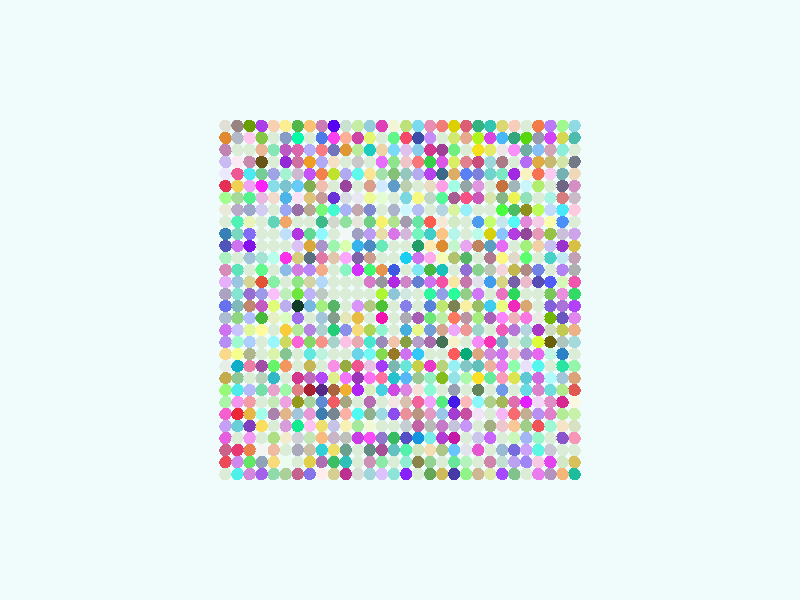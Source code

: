 global_settings {
  assumed_gamma 1
}
light_source {
  <-0.6, 1.6, 3.7>*10000
  rgb 1.3
}
camera {
  location <0,0,100>
  look_at <0,0,0>
}
background {
  color rgb < 0.87, 0.97, 0.97 >
}
sphere {
< -29.0, -29.0, 0 >, 1.0

pigment { color rgb < 0.012494959683768125, 0.5016037223875812, 0.33161685985882383 >
}}
sphere {
< -29.0, -27.0, 0 >, 1.0

pigment { color rgb < 0.6858207332420937, 0.5246470921513566, 0.10769244716073412 >
}}
sphere {
< -29.0, -25.0, 0 >, 1.0

pigment { color rgb < 0.7106201759475742, 0.8487431451588232, 0.6784543415865475 >
}}
sphere {
< -29.0, -23.0, 0 >, 1.0

pigment { color rgb < 0.937653957429616, 0.30300245237328804, 0.46743213751806656 >
}}
sphere {
< -29.0, -21.0, 0 >, 1.0

pigment { color rgb < 0.6898365257191941, 0.7570472361010117, 0.5431446484481725 >
}}
sphere {
< -29.0, -19.0, 0 >, 1.0

pigment { color rgb < 0.5757792334874133, 0.8796163908884858, 0.395899788848619 >
}}
sphere {
< -29.0, -17.0, 0 >, 1.0

pigment { color rgb < 0.9689026483048537, 0.9351338040609304, 0.757414794373061 >
}}
sphere {
< -29.0, -15.0, 0 >, 1.0

pigment { color rgb < 0.766694518549118, 0.09425825939429155, 0.08674663428246654 >
}}
sphere {
< -29.0, -13.0, 0 >, 1.0

pigment { color rgb < 0.7214868672816177, 0.3652487414826646, 0.18924734980217972 >
}}
sphere {
< -29.0, -11.0, 0 >, 1.0

pigment { color rgb < 0.29770454719702555, 0.911517027123626, 0.4069814538070472 >
}}
sphere {
< -29.0, -9.0, 0 >, 1.0

pigment { color rgb < 0.7106201759475742, 0.8487431451588232, 0.6784543415865475 >
}}
sphere {
< -29.0, -7.0, 0 >, 1.0

pigment { color rgb < 0.3699055024371274, 0.7037306710734355, 0.7093984907278307 >
}}
sphere {
< -29.0, -5.0, 0 >, 1.0

pigment { color rgb < 0.8418857670048007, 0.4371047110032731, 0.24617167159905884 >
}}
sphere {
< -29.0, -3.0, 0 >, 1.0

pigment { color rgb < 0.7472807835199007, 0.23859317622525777, 0.8455367580895871 >
}}
sphere {
< -29.0, -1.0, 0 >, 1.0

pigment { color rgb < 0.4506872655568156, 0.05267651619940117, 0.9312372706753465 >
}}
sphere {
< -29.0, 1.0, 0 >, 1.0

pigment { color rgb < 0.03273287561208149, 0.701603279822092, 0.1371762704597782 >
}}
sphere {
< -29.0, 3.0, 0 >, 1.0

pigment { color rgb < 0.8823940476518555, 0.09289066658859735, 0.42858513948452504 >
}}
sphere {
< -29.0, 5.0, 0 >, 1.0

pigment { color rgb < 0.4183287850498911, 0.4311973105000695, 0.4414134441279596 >
}}
sphere {
< -29.0, 7.0, 0 >, 1.0

pigment { color rgb < 0.5412329333270609, 0.3535010038447892, 0.4677966477121126 >
}}
sphere {
< -29.0, 9.0, 0 >, 1.0

pigment { color rgb < 0.6834489329719955, 0.5223959284793558, 0.06004042879301974 >
}}
sphere {
< -29.0, 11.0, 0 >, 1.0

pigment { color rgb < 0.60364724213551, 0.37334779366068604, 0.8224482392876432 >
}}
sphere {
< -29.0, 13.0, 0 >, 1.0

pigment { color rgb < 0.7106201759475742, 0.8487431451588232, 0.6784543415865475 >
}}
sphere {
< -29.0, 15.0, 0 >, 1.0

pigment { color rgb < 0.9978202848122322, 0.5916898069245632, 0.7318447040664836 >
}}
sphere {
< -29.0, 17.0, 0 >, 1.0

pigment { color rgb < 0.5844639309475698, 0.498255386646859, 0.5913000717068573 >
}}
sphere {
< -29.0, 19.0, 0 >, 1.0

pigment { color rgb < 0.6738978836284762, 0.27417440275978233, 0.5381348192996444 >
}}
sphere {
< -29.0, 21.0, 0 >, 1.0

pigment { color rgb < 0.8699572000014598, 0.692505839622356, 0.4887863100131751 >
}}
sphere {
< -29.0, 23.0, 0 >, 1.0

pigment { color rgb < 0.1771253373040642, 0.18690087183603332, 0.2424523498967046 >
}}
sphere {
< -29.0, 25.0, 0 >, 1.0

pigment { color rgb < 0.7106201759475742, 0.8487431451588232, 0.6784543415865475 >
}}
sphere {
< -29.0, 27.0, 0 >, 1.0

pigment { color rgb < 0.07518405573936326, 0.5045565302998066, 0.41361726044745006 >
}}
sphere {
< -29.0, 29.0, 0 >, 1.0

pigment { color rgb < 0.27281431414902746, 0.7007353151817639, 0.7741078114047154 >
}}
sphere {
< -27.0, -29.0, 0 >, 1.0

pigment { color rgb < 0.9118141728681003, 0.4681993492914256, 0.18886454424837817 >
}}
sphere {
< -27.0, -27.0, 0 >, 1.0

pigment { color rgb < 0.6442739139129867, 0.8116160604641268, 0.5760628854225561 >
}}
sphere {
< -27.0, -25.0, 0 >, 1.0

pigment { color rgb < 0.7106201759475742, 0.8487431451588232, 0.6784543415865475 >
}}
sphere {
< -27.0, -23.0, 0 >, 1.0

pigment { color rgb < 0.256753542824122, 0.08799418203002818, 0.6110300645732575 >
}}
sphere {
< -27.0, -21.0, 0 >, 1.0

pigment { color rgb < 0.921087560542437, 0.7739741712395944, 0.5865882940284224 >
}}
sphere {
< -27.0, -19.0, 0 >, 1.0

pigment { color rgb < 0.4523042376492762, 0.8374904524837063, 0.2985537202311054 >
}}
sphere {
< -27.0, -17.0, 0 >, 1.0

pigment { color rgb < 0.6811493220452518, 0.021619838356156773, 0.2862562000929467 >
}}
sphere {
< -27.0, -15.0, 0 >, 1.0

pigment { color rgb < 0.44091813687580717, 0.8188021255760706, 0.26562929212351305 >
}}
sphere {
< -27.0, -13.0, 0 >, 1.0

pigment { color rgb < 0.3666773359552905, 0.5563540695828978, 0.7017438565780137 >
}}
sphere {
< -27.0, -11.0, 0 >, 1.0

pigment { color rgb < 0.021672644479483694, 0.7802156897985824, 0.37307609865678226 >
}}
sphere {
< -27.0, -9.0, 0 >, 1.0

pigment { color rgb < 0.023740380805658323, 0.2180744175295124, 0.5595815086165647 >
}}
sphere {
< -27.0, -7.0, 0 >, 1.0

pigment { color rgb < 0.425680460912662, 0.5617603002715246, 0.5167444190166244 >
}}
sphere {
< -27.0, -5.0, 0 >, 1.0

pigment { color rgb < 0.5370599914150008, 0.5827120258947461, 0.07968681673457545 >
}}
sphere {
< -27.0, -3.0, 0 >, 1.0

pigment { color rgb < 0.14237518208594757, 0.09349737414186599, 0.5322669393989196 >
}}
sphere {
< -27.0, -1.0, 0 >, 1.0

pigment { color rgb < 0.3965543875785158, 0.17085004095030631, 0.7029919543241923 >
}}
sphere {
< -27.0, 1.0, 0 >, 1.0

pigment { color rgb < 0.82099789103192, 0.2735158229455158, 0.7340452603942459 >
}}
sphere {
< -27.0, 3.0, 0 >, 1.0

pigment { color rgb < 0.6682179505779127, 0.9295853964824196, 0.4817529229882276 >
}}
sphere {
< -27.0, 5.0, 0 >, 1.0

pigment { color rgb < 0.4390305776290603, 0.22744284786092783, 0.9116823565886923 >
}}
sphere {
< -27.0, 7.0, 0 >, 1.0

pigment { color rgb < 0.5278013871050868, 0.7967426439389814, 0.9066821533245041 >
}}
sphere {
< -27.0, 9.0, 0 >, 1.0

pigment { color rgb < 0.32353611170286, 0.03326913907735052, 0.6085260798094925 >
}}
sphere {
< -27.0, 11.0, 0 >, 1.0

pigment { color rgb < 0.5890675215469937, 0.5279358437737329, 0.6926842722650663 >
}}
sphere {
< -27.0, 13.0, 0 >, 1.0

pigment { color rgb < 0.06850716590156714, 0.27838801184129736, 0.9688300465099322 >
}}
sphere {
< -27.0, 15.0, 0 >, 1.0

pigment { color rgb < 0.06621716494872365, 0.8055858068479554, 0.9448960591208572 >
}}
sphere {
< -27.0, 17.0, 0 >, 1.0

pigment { color rgb < 0.681902880774325, 0.2032789507681071, 0.21090113330651428 >
}}
sphere {
< -27.0, 19.0, 0 >, 1.0

pigment { color rgb < 0.1588532987785617, 0.13159426676676456, 0.23850646628882177 >
}}
sphere {
< -27.0, 21.0, 0 >, 1.0

pigment { color rgb < 0.17494702127244077, 0.4409237347488548, 0.4464935265401495 >
}}
sphere {
< -27.0, 23.0, 0 >, 1.0

pigment { color rgb < 0.6534011429504066, 0.7930838350646969, 0.3884048453388429 >
}}
sphere {
< -27.0, 25.0, 0 >, 1.0

pigment { color rgb < 0.26273191909261695, 0.8548979564653805, 0.6890130933594512 >
}}
sphere {
< -27.0, 27.0, 0 >, 1.0

pigment { color rgb < 0.6724198765352293, 0.6789445669131213, 0.08639746821024175 >
}}
sphere {
< -27.0, 29.0, 0 >, 1.0

pigment { color rgb < 0.35285156247069605, 0.9435775223785391, 0.27656763857400646 >
}}
sphere {
< -25.0, -29.0, 0 >, 1.0

pigment { color rgb < 0.457302498335162, 0.2937630011704112, 0.5322375723769742 >
}}
sphere {
< -25.0, -27.0, 0 >, 1.0

pigment { color rgb < 0.7656820777508366, 0.05385840681217302, 0.8666739926750474 >
}}
sphere {
< -25.0, -25.0, 0 >, 1.0

pigment { color rgb < 0.5844046900475409, 0.5793100737614324, 0.6771036526454042 >
}}
sphere {
< -25.0, -23.0, 0 >, 1.0

pigment { color rgb < 0.7106201759475742, 0.8487431451588232, 0.6784543415865475 >
}}
sphere {
< -25.0, -21.0, 0 >, 1.0

pigment { color rgb < 0.3484228102101812, 0.935404696620943, 0.658016521282809 >
}}
sphere {
< -25.0, -19.0, 0 >, 1.0

pigment { color rgb < 0.7429958490278192, 0.21075865364485646, 0.5908805515835551 >
}}
sphere {
< -25.0, -17.0, 0 >, 1.0

pigment { color rgb < 0.7418622649198517, 0.2752852511379207, 0.5659305699617213 >
}}
sphere {
< -25.0, -15.0, 0 >, 1.0

pigment { color rgb < 0.15827837883369766, 0.7182015903674419, 0.7234663778289433 >
}}
sphere {
< -25.0, -13.0, 0 >, 1.0

pigment { color rgb < 0.44517422427605413, 0.9518765344342309, 0.9615118222203956 >
}}
sphere {
< -25.0, -11.0, 0 >, 1.0

pigment { color rgb < 0.7106201759475742, 0.8487431451588232, 0.6784543415865475 >
}}
sphere {
< -25.0, -9.0, 0 >, 1.0

pigment { color rgb < 0.5461457321957844, 0.9112260980785628, 0.7805433409874865 >
}}
sphere {
< -25.0, -7.0, 0 >, 1.0

pigment { color rgb < 0.14538807864762415, 0.11442162878897577, 0.0030643807201765627 >
}}
sphere {
< -25.0, -5.0, 0 >, 1.0

pigment { color rgb < 0.6197922758847378, 0.7070313492688297, 0.5103798841967876 >
}}
sphere {
< -25.0, -3.0, 0 >, 1.0

pigment { color rgb < 0.16439651579442482, 0.4683359039978644, 0.0010039540199947572 >
}}
sphere {
< -25.0, -1.0, 0 >, 1.0

pigment { color rgb < 0.22256694046394143, 0.1169831288534593, 0.6942228520761767 >
}}
sphere {
< -25.0, 1.0, 0 >, 1.0

pigment { color rgb < 0.19172097670186894, 0.573309733247931, 0.1057092064973133 >
}}
sphere {
< -25.0, 3.0, 0 >, 1.0

pigment { color rgb < 0.08677472321569324, 0.10309214438376002, 0.9520096165571749 >
}}
sphere {
< -25.0, 5.0, 0 >, 1.0

pigment { color rgb < 0.7106201759475742, 0.8487431451588232, 0.6784543415865475 >
}}
sphere {
< -25.0, 7.0, 0 >, 1.0

pigment { color rgb < 0.06438286456454967, 0.6479232224732436, 0.5689239802380676 >
}}
sphere {
< -25.0, 9.0, 0 >, 1.0

pigment { color rgb < 0.5740453471250104, 0.5295629790710514, 0.8801794503120074 >
}}
sphere {
< -25.0, 11.0, 0 >, 1.0

pigment { color rgb < 0.30913680330217763, 0.5366778566765965, 0.06428676489030116 >
}}
sphere {
< -25.0, 13.0, 0 >, 1.0

pigment { color rgb < 0.958351580820593, 0.9945469083301389, 0.4013574187514205 >
}}
sphere {
< -25.0, 15.0, 0 >, 1.0

pigment { color rgb < 0.5443892048091254, 0.7082586866322882, 0.9569098700163947 >
}}
sphere {
< -25.0, 17.0, 0 >, 1.0

pigment { color rgb < 0.39609192285809525, 0.907176252487055, 0.7580721599632255 >
}}
sphere {
< -25.0, 19.0, 0 >, 1.0

pigment { color rgb < 0.7106201759475742, 0.8487431451588232, 0.6784543415865475 >
}}
sphere {
< -25.0, 21.0, 0 >, 1.0

pigment { color rgb < 0.9511151118490438, 0.6020421402699229, 0.8655337467567009 >
}}
sphere {
< -25.0, 23.0, 0 >, 1.0

pigment { color rgb < 0.5765483882057278, 0.4828687435988197, 0.1652684123992756 >
}}
sphere {
< -25.0, 25.0, 0 >, 1.0

pigment { color rgb < 0.6501252482255797, 0.3672995466487965, 0.4778953915193421 >
}}
sphere {
< -25.0, 27.0, 0 >, 1.0

pigment { color rgb < 0.6575603129978868, 0.0581510405037583, 0.9493820651342857 >
}}
sphere {
< -25.0, 29.0, 0 >, 1.0

pigment { color rgb < 0.4876364908049422, 0.19953927123233828, 0.9592120810569447 >
}}
sphere {
< -23.0, -29.0, 0 >, 1.0

pigment { color rgb < 0.8218650462365893, 0.201616648085565, 0.8547314352877459 >
}}
sphere {
< -23.0, -27.0, 0 >, 1.0

pigment { color rgb < 0.9371418828926822, 0.5836738833930522, 0.7680958767973577 >
}}
sphere {
< -23.0, -25.0, 0 >, 1.0

pigment { color rgb < 0.10506636622628984, 0.9312406879811134, 0.7598868926607288 >
}}
sphere {
< -23.0, -23.0, 0 >, 1.0

pigment { color rgb < 0.3123201093680733, 0.9262643038012485, 0.5811656543639032 >
}}
sphere {
< -23.0, -21.0, 0 >, 1.0

pigment { color rgb < 0.8717960788219501, 0.08562840733291532, 0.09583340710944233 >
}}
sphere {
< -23.0, -19.0, 0 >, 1.0

pigment { color rgb < 0.47680184660566005, 0.2804251788485066, 0.8788699372317724 >
}}
sphere {
< -23.0, -17.0, 0 >, 1.0

pigment { color rgb < 0.8869053396058211, 0.6677586133593125, 0.9318318583955127 >
}}
sphere {
< -23.0, -15.0, 0 >, 1.0

pigment { color rgb < 0.6900295747291958, 0.22789598424833413, 0.5967063338967169 >
}}
sphere {
< -23.0, -13.0, 0 >, 1.0

pigment { color rgb < 0.6374029378629432, 0.14865597489066296, 0.7409856754127234 >
}}
sphere {
< -23.0, -11.0, 0 >, 1.0

pigment { color rgb < 0.0865894429924653, 0.9334849526816091, 0.8686316526634302 >
}}
sphere {
< -23.0, -9.0, 0 >, 1.0

pigment { color rgb < 0.8116710435874561, 0.1338206567520095, 0.8820746299500702 >
}}
sphere {
< -23.0, -7.0, 0 >, 1.0

pigment { color rgb < 0.7260194450221793, 0.9871485506414401, 0.03788323391987636 >
}}
sphere {
< -23.0, -5.0, 0 >, 1.0

pigment { color rgb < 0.3979272553461778, 0.04016538858226004, 0.5530474814073268 >
}}
sphere {
< -23.0, -3.0, 0 >, 1.0

pigment { color rgb < 0.8323369872277637, 0.8173231602862518, 0.773933247355586 >
}}
sphere {
< -23.0, -1.0, 0 >, 1.0

pigment { color rgb < 0.7106201759475742, 0.8487431451588232, 0.6784543415865475 >
}}
sphere {
< -23.0, 1.0, 0 >, 1.0

pigment { color rgb < 0.7106201759475742, 0.8487431451588232, 0.6784543415865475 >
}}
sphere {
< -23.0, 3.0, 0 >, 1.0

pigment { color rgb < 0.09603817728985953, 0.07304506127068155, 0.4598656912630952 >
}}
sphere {
< -23.0, 5.0, 0 >, 1.0

pigment { color rgb < 0.16289142468538786, 0.224098606510595, 0.7865083578312776 >
}}
sphere {
< -23.0, 7.0, 0 >, 1.0

pigment { color rgb < 0.7106201759475742, 0.8487431451588232, 0.6784543415865475 >
}}
sphere {
< -23.0, 9.0, 0 >, 1.0

pigment { color rgb < 0.8770668688705452, 0.6334676885601254, 0.38673107940230045 >
}}
sphere {
< -23.0, 11.0, 0 >, 1.0

pigment { color rgb < 0.7845146897462578, 0.3301094883159219, 0.4765333550550639 >
}}
sphere {
< -23.0, 13.0, 0 >, 1.0

pigment { color rgb < 0.9141777278106195, 0.6108805783475856, 0.7940575204998699 >
}}
sphere {
< -23.0, 15.0, 0 >, 1.0

pigment { color rgb < 0.5055732260419623, 0.9776916279084803, 0.10188333377907621 >
}}
sphere {
< -23.0, 17.0, 0 >, 1.0

pigment { color rgb < 0.7106201759475742, 0.8487431451588232, 0.6784543415865475 >
}}
sphere {
< -23.0, 19.0, 0 >, 1.0

pigment { color rgb < 0.44691928502329525, 0.8475429742229752, 0.16217869526639117 >
}}
sphere {
< -23.0, 21.0, 0 >, 1.0

pigment { color rgb < 0.9140517582486558, 0.16935074372256786, 0.08971137885058411 >
}}
sphere {
< -23.0, 23.0, 0 >, 1.0

pigment { color rgb < 0.738032438349362, 0.4013039845106381, 0.05441918201948426 >
}}
sphere {
< -23.0, 25.0, 0 >, 1.0

pigment { color rgb < 0.23722949808661276, 0.5207419443330914, 0.9079911569238692 >
}}
sphere {
< -23.0, 27.0, 0 >, 1.0

pigment { color rgb < 0.3067300435656708, 0.3238649328182841, 0.41486152462632364 >
}}
sphere {
< -23.0, 29.0, 0 >, 1.0

pigment { color rgb < 0.8852264018411244, 0.19635301305968555, 0.062283752050938834 >
}}
sphere {
< -21.0, -29.0, 0 >, 1.0

pigment { color rgb < 0.7106201759475742, 0.8487431451588232, 0.6784543415865475 >
}}
sphere {
< -21.0, -27.0, 0 >, 1.0

pigment { color rgb < 0.35318759620066653, 0.23494817872499385, 0.9253656357657802 >
}}
sphere {
< -21.0, -25.0, 0 >, 1.0

pigment { color rgb < 0.620458898607194, 0.36249683903668695, 0.939488082144931 >
}}
sphere {
< -21.0, -23.0, 0 >, 1.0

pigment { color rgb < 0.36346612984608984, 0.4672285336127241, 0.9139570357076454 >
}}
sphere {
< -21.0, -21.0, 0 >, 1.0

pigment { color rgb < 0.34398301899756845, 0.6139895029703603, 0.24272328273226673 >
}}
sphere {
< -21.0, -19.0, 0 >, 1.0

pigment { color rgb < 0.5493299948745008, 0.4247923073552994, 0.2827939986960396 >
}}
sphere {
< -21.0, -17.0, 0 >, 1.0

pigment { color rgb < 0.7783267328592433, 0.013343871002068353, 0.9991501878738391 >
}}
sphere {
< -21.0, -15.0, 0 >, 1.0

pigment { color rgb < 0.1398677790783165, 0.7160289886736422, 0.7681198838160016 >
}}
sphere {
< -21.0, -13.0, 0 >, 1.0

pigment { color rgb < 0.10960496599182978, 0.5871385680721807, 0.658477874206315 >
}}
sphere {
< -21.0, -11.0, 0 >, 1.0

pigment { color rgb < 0.8172958383977821, 0.7513660529207163, 0.9758516014163394 >
}}
sphere {
< -21.0, -9.0, 0 >, 1.0

pigment { color rgb < 0.4187282881264106, 0.2254979769180665, 0.7015006483370537 >
}}
sphere {
< -21.0, -7.0, 0 >, 1.0

pigment { color rgb < 0.3530141594813445, 0.7326350875304699, 0.5830685788497143 >
}}
sphere {
< -21.0, -5.0, 0 >, 1.0

pigment { color rgb < 0.4559917242754411, 0.658788051009948, 0.747030635608821 >
}}
sphere {
< -21.0, -3.0, 0 >, 1.0

pigment { color rgb < 0.9364662375159193, 0.1839900714143038, 0.7453436097940658 >
}}
sphere {
< -21.0, -1.0, 0 >, 1.0

pigment { color rgb < 0.7032729112499114, 0.381512856946962, 0.16816250531881627 >
}}
sphere {
< -21.0, 1.0, 0 >, 1.0

pigment { color rgb < 0.7106201759475742, 0.8487431451588232, 0.6784543415865475 >
}}
sphere {
< -21.0, 3.0, 0 >, 1.0

pigment { color rgb < 0.8425721045788745, 0.49844570606120375, 0.5996687717467307 >
}}
sphere {
< -21.0, 5.0, 0 >, 1.0

pigment { color rgb < 0.41585949243525144, 0.2571862461281186, 0.225438017465439 >
}}
sphere {
< -21.0, 7.0, 0 >, 1.0

pigment { color rgb < 0.10677633511182116, 0.9978952399692718, 0.15912085343727556 >
}}
sphere {
< -21.0, 9.0, 0 >, 1.0

pigment { color rgb < 0.3683243019967877, 0.8792189123951752, 0.2000537118839324 >
}}
sphere {
< -21.0, 11.0, 0 >, 1.0

pigment { color rgb < 0.2827789503391971, 0.06091343307935182, 0.3242010343193381 >
}}
sphere {
< -21.0, 13.0, 0 >, 1.0

pigment { color rgb < 0.7570046976912324, 0.2505515164254407, 0.7040288086710008 >
}}
sphere {
< -21.0, 15.0, 0 >, 1.0

pigment { color rgb < 0.2688625861161035, 0.27913368998408017, 0.012171216259291295 >
}}
sphere {
< -21.0, 17.0, 0 >, 1.0

pigment { color rgb < 0.28102789251808824, 0.7571980038074424, 0.4798603049493163 >
}}
sphere {
< -21.0, 19.0, 0 >, 1.0

pigment { color rgb < 0.585844196579678, 0.9112642983158533, 0.9642593840589107 >
}}
sphere {
< -21.0, 21.0, 0 >, 1.0

pigment { color rgb < 0.9643400871439448, 0.8857359559147819, 0.5376414398690015 >
}}
sphere {
< -21.0, 23.0, 0 >, 1.0

pigment { color rgb < 0.46388002561843633, 0.1500143865535748, 0.9252707969083388 >
}}
sphere {
< -21.0, 25.0, 0 >, 1.0

pigment { color rgb < 0.15710141801360977, 0.41916258082953173, 0.3552942364131557 >
}}
sphere {
< -21.0, 27.0, 0 >, 1.0

pigment { color rgb < 0.09683684610609755, 0.6718385807808979, 0.004234286223835038 >
}}
sphere {
< -21.0, 29.0, 0 >, 1.0

pigment { color rgb < 0.7106201759475742, 0.8487431451588232, 0.6784543415865475 >
}}
sphere {
< -19.0, -29.0, 0 >, 1.0

pigment { color rgb < 0.21473339699065297, 0.5458712610474992, 0.2642225273347959 >
}}
sphere {
< -19.0, -27.0, 0 >, 1.0

pigment { color rgb < 0.511279275945484, 0.3573672401476149, 0.8809337704152815 >
}}
sphere {
< -19.0, -25.0, 0 >, 1.0

pigment { color rgb < 0.1798601242904838, 0.14861544619256062, 0.7194630444157637 >
}}
sphere {
< -19.0, -23.0, 0 >, 1.0

pigment { color rgb < 0.5912584573067122, 0.940922197963006, 0.4935920442809191 >
}}
sphere {
< -19.0, -21.0, 0 >, 1.0

pigment { color rgb < 0.9537490788965921, 0.5794075429040826, 0.3058051266830545 >
}}
sphere {
< -19.0, -19.0, 0 >, 1.0

pigment { color rgb < 0.9283409283957734, 0.14425889915906287, 0.1590329389335734 >
}}
sphere {
< -19.0, -17.0, 0 >, 1.0

pigment { color rgb < 0.7413933700682032, 0.1569231578983955, 0.43924846196091016 >
}}
sphere {
< -19.0, -15.0, 0 >, 1.0

pigment { color rgb < 0.7106201759475742, 0.8487431451588232, 0.6784543415865475 >
}}
sphere {
< -19.0, -13.0, 0 >, 1.0

pigment { color rgb < 0.7163848799730516, 0.7806340850001503, 0.07916959331582507 >
}}
sphere {
< -19.0, -11.0, 0 >, 1.0

pigment { color rgb < 0.2742134862788639, 0.9890887873488053, 0.40083030000272013 >
}}
sphere {
< -19.0, -9.0, 0 >, 1.0

pigment { color rgb < 0.8795228328195605, 0.5728550170637475, 0.576845469745928 >
}}
sphere {
< -19.0, -7.0, 0 >, 1.0

pigment { color rgb < 0.7106201759475742, 0.8487431451588232, 0.6784543415865475 >
}}
sphere {
< -19.0, -5.0, 0 >, 1.0

pigment { color rgb < 0.47700457623567905, 0.17844478003700892, 0.6859113273554128 >
}}
sphere {
< -19.0, -3.0, 0 >, 1.0

pigment { color rgb < 0.8660917935323449, 0.43987989955545637, 0.48946260038435385 >
}}
sphere {
< -19.0, -1.0, 0 >, 1.0

pigment { color rgb < 0.8560948540567531, 0.02429175527251437, 0.4994708251093548 >
}}
sphere {
< -19.0, 1.0, 0 >, 1.0

pigment { color rgb < 0.026683306168684195, 0.6819428640024334, 0.099411400378977 >
}}
sphere {
< -19.0, 3.0, 0 >, 1.0

pigment { color rgb < 0.1829721170507418, 0.11561508538757004, 0.39421092873964503 >
}}
sphere {
< -19.0, 5.0, 0 >, 1.0

pigment { color rgb < 0.5462630052428384, 0.47957812078747075, 0.07439141272903249 >
}}
sphere {
< -19.0, 7.0, 0 >, 1.0

pigment { color rgb < 0.755508959258164, 0.6937872514220652, 0.5850613107046492 >
}}
sphere {
< -19.0, 9.0, 0 >, 1.0

pigment { color rgb < 0.7106201759475742, 0.8487431451588232, 0.6784543415865475 >
}}
sphere {
< -19.0, 11.0, 0 >, 1.0

pigment { color rgb < 0.45300153651154995, 0.04719921936424698, 0.7659749367063113 >
}}
sphere {
< -19.0, 13.0, 0 >, 1.0

pigment { color rgb < 0.09538355798927456, 0.9448891056789921, 0.9171467379697413 >
}}
sphere {
< -19.0, 15.0, 0 >, 1.0

pigment { color rgb < 0.0740121040200501, 0.5113092570746468, 0.11828816027584044 >
}}
sphere {
< -19.0, 17.0, 0 >, 1.0

pigment { color rgb < 0.8277322387586818, 0.9083661133113975, 0.08493441772973742 >
}}
sphere {
< -19.0, 19.0, 0 >, 1.0

pigment { color rgb < 0.3539238875852059, 0.4656084995855565, 0.47691197475600633 >
}}
sphere {
< -19.0, 21.0, 0 >, 1.0

pigment { color rgb < 0.3642415289485358, 0.021212805188268957, 0.753001006401385 >
}}
sphere {
< -19.0, 23.0, 0 >, 1.0

pigment { color rgb < 0.7106201759475742, 0.8487431451588232, 0.6784543415865475 >
}}
sphere {
< -19.0, 25.0, 0 >, 1.0

pigment { color rgb < 0.9588321674926642, 0.2732351192446003, 0.9768555471683685 >
}}
sphere {
< -19.0, 27.0, 0 >, 1.0

pigment { color rgb < 0.034924501722339074, 0.37390488026416036, 0.20290801216843113 >
}}
sphere {
< -19.0, 29.0, 0 >, 1.0

pigment { color rgb < 0.9277228312514351, 0.6075066383022077, 0.5029294053968536 >
}}
sphere {
< -17.0, -29.0, 0 >, 1.0

pigment { color rgb < 0.3822343191188091, 0.06419273944548842, 0.9996812063605662 >
}}
sphere {
< -17.0, -27.0, 0 >, 1.0

pigment { color rgb < 0.5374195553237183, 0.7485793031863158, 0.6406059424770634 >
}}
sphere {
< -17.0, -25.0, 0 >, 1.0

pigment { color rgb < 0.3238328801859489, 0.4853289249312336, 0.6433632456264172 >
}}
sphere {
< -17.0, -23.0, 0 >, 1.0

pigment { color rgb < 0.7106201759475742, 0.8487431451588232, 0.6784543415865475 >
}}
sphere {
< -17.0, -21.0, 0 >, 1.0

pigment { color rgb < 0.8562629422660604, 0.5705460627064343, 0.6144551463554577 >
}}
sphere {
< -17.0, -19.0, 0 >, 1.0

pigment { color rgb < 0.9215098090009886, 0.47339472070467215, 0.93843103240823 >
}}
sphere {
< -17.0, -17.0, 0 >, 1.0

pigment { color rgb < 0.3763022022288405, 0.4821565835327424, 0.09779717015117861 >
}}
sphere {
< -17.0, -15.0, 0 >, 1.0

pigment { color rgb < 0.16207012800134346, 0.32056340372246406, 0.8032991944153861 >
}}
sphere {
< -17.0, -13.0, 0 >, 1.0

pigment { color rgb < 0.9433263627055212, 0.32944807800898857, 0.4840201188294765 >
}}
sphere {
< -17.0, -11.0, 0 >, 1.0

pigment { color rgb < 0.7944870644220852, 0.20321011481417373, 0.8647997269770071 >
}}
sphere {
< -17.0, -9.0, 0 >, 1.0

pigment { color rgb < 0.6175343635198853, 0.1693830057146838, 0.8591390070688034 >
}}
sphere {
< -17.0, -7.0, 0 >, 1.0

pigment { color rgb < 0.19362975290614937, 0.4009457962752101, 0.58394514485702 >
}}
sphere {
< -17.0, -5.0, 0 >, 1.0

pigment { color rgb < 0.8733576967688286, 0.10372856299584332, 0.4880669602986989 >
}}
sphere {
< -17.0, -3.0, 0 >, 1.0

pigment { color rgb < 0.986184138055895, 0.2294855195516946, 0.96932937708533 >
}}
sphere {
< -17.0, -1.0, 0 >, 1.0

pigment { color rgb < 0.8226031284628549, 0.979894890179663, 0.21455263034853278 >
}}
sphere {
< -17.0, 1.0, 0 >, 1.0

pigment { color rgb < 0.8151212804090842, 0.17070579237636108, 0.5174560278234381 >
}}
sphere {
< -17.0, 3.0, 0 >, 1.0

pigment { color rgb < 0.6677463841605454, 0.662654044227106, 0.22700210115849073 >
}}
sphere {
< -17.0, 5.0, 0 >, 1.0

pigment { color rgb < 0.9057373941068635, 0.6606198002779173, 0.7237399433263244 >
}}
sphere {
< -17.0, 7.0, 0 >, 1.0

pigment { color rgb < 0.9683250862985653, 0.9343491105815217, 0.21902262079889523 >
}}
sphere {
< -17.0, 9.0, 0 >, 1.0

pigment { color rgb < 0.7837791450898886, 0.1530019620020605, 0.9169130828977213 >
}}
sphere {
< -17.0, 11.0, 0 >, 1.0

pigment { color rgb < 0.24877217878019686, 0.5525045122853327, 0.9934415216892306 >
}}
sphere {
< -17.0, 13.0, 0 >, 1.0

pigment { color rgb < 0.5737316121423307, 0.7850902649908829, 0.8504627550347111 >
}}
sphere {
< -17.0, 15.0, 0 >, 1.0

pigment { color rgb < 0.06589360607858474, 0.9781738244634461, 0.05008901430653656 >
}}
sphere {
< -17.0, 17.0, 0 >, 1.0

pigment { color rgb < 0.24661880636758782, 0.4636366873814666, 0.23929599731402806 >
}}
sphere {
< -17.0, 19.0, 0 >, 1.0

pigment { color rgb < 0.5730973975709575, 0.16579073435010916, 0.04848272467176851 >
}}
sphere {
< -17.0, 21.0, 0 >, 1.0

pigment { color rgb < 0.19965648177060114, 0.8053771624317031, 0.5441927863792028 >
}}
sphere {
< -17.0, 23.0, 0 >, 1.0

pigment { color rgb < 0.4103708226160565, 0.18998234501322953, 0.24378520769440326 >
}}
sphere {
< -17.0, 25.0, 0 >, 1.0

pigment { color rgb < 0.8271843027313892, 0.8059543148667405, 0.8012889128641361 >
}}
sphere {
< -17.0, 27.0, 0 >, 1.0

pigment { color rgb < 0.06719708883663966, 0.47539301172115034, 0.914468725958911 >
}}
sphere {
< -17.0, 29.0, 0 >, 1.0

pigment { color rgb < 0.7102498178437748, 0.6850141441148049, 0.1737009142207273 >
}}
sphere {
< -15.0, -29.0, 0 >, 1.0

pigment { color rgb < 0.7228004775973085, 0.8250597364862862, 0.39883458628557944 >
}}
sphere {
< -15.0, -27.0, 0 >, 1.0

pigment { color rgb < 0.6221519054027758, 0.2315595825815846, 0.4067275469805164 >
}}
sphere {
< -15.0, -25.0, 0 >, 1.0

pigment { color rgb < 0.7106201759475742, 0.8487431451588232, 0.6784543415865475 >
}}
sphere {
< -15.0, -23.0, 0 >, 1.0

pigment { color rgb < 0.5863766157312251, 0.12865990338975097, 0.960092228464343 >
}}
sphere {
< -15.0, -21.0, 0 >, 1.0

pigment { color rgb < 0.3646831710915446, 0.43099959395730425, 0.22046740415102706 >
}}
sphere {
< -15.0, -19.0, 0 >, 1.0

pigment { color rgb < 0.7106201759475742, 0.8487431451588232, 0.6784543415865475 >
}}
sphere {
< -15.0, -17.0, 0 >, 1.0

pigment { color rgb < 0.4207513019836623, 0.6257761824163341, 0.24067712498786942 >
}}
sphere {
< -15.0, -15.0, 0 >, 1.0

pigment { color rgb < 0.7106201759475742, 0.8487431451588232, 0.6784543415865475 >
}}
sphere {
< -15.0, -13.0, 0 >, 1.0

pigment { color rgb < 0.1446239451378818, 0.8313770179526732, 0.3321901097715948 >
}}
sphere {
< -15.0, -11.0, 0 >, 1.0

pigment { color rgb < 0.8270332578957118, 0.4373243656768694, 0.3398212136586577 >
}}
sphere {
< -15.0, -9.0, 0 >, 1.0

pigment { color rgb < 0.6364912729489081, 0.24806166020745712, 0.7077679851526087 >
}}
sphere {
< -15.0, -7.0, 0 >, 1.0

pigment { color rgb < 0.9454828269341391, 0.03097662713170002, 0.45740462838988005 >
}}
sphere {
< -15.0, -5.0, 0 >, 1.0

pigment { color rgb < 0.7106201759475742, 0.8487431451588232, 0.6784543415865475 >
}}
sphere {
< -15.0, -3.0, 0 >, 1.0

pigment { color rgb < 0.4042685128391901, 0.12020407786067755, 0.4736799271311307 >
}}
sphere {
< -15.0, -1.0, 0 >, 1.0

pigment { color rgb < 0.048577014374236005, 0.6086664077334852, 0.8545102882150238 >
}}
sphere {
< -15.0, 1.0, 0 >, 1.0

pigment { color rgb < 0.7106201759475742, 0.8487431451588232, 0.6784543415865475 >
}}
sphere {
< -15.0, 3.0, 0 >, 1.0

pigment { color rgb < 0.05484147551320828, 0.33427808089472477, 0.8396647263519142 >
}}
sphere {
< -15.0, 5.0, 0 >, 1.0

pigment { color rgb < 0.48505861077298384, 0.5853416438902097, 0.45894156587521895 >
}}
sphere {
< -15.0, 7.0, 0 >, 1.0

pigment { color rgb < 0.43652998626731265, 0.19529407999512094, 0.28254335682173726 >
}}
sphere {
< -15.0, 9.0, 0 >, 1.0

pigment { color rgb < 0.10693281904953855, 0.3416705030275424, 0.5236939953257685 >
}}
sphere {
< -15.0, 11.0, 0 >, 1.0

pigment { color rgb < 0.679185054611986, 0.6393088667184114, 0.003923777937074435 >
}}
sphere {
< -15.0, 13.0, 0 >, 1.0

pigment { color rgb < 0.5626147663251785, 0.9874096093120842, 0.1688157326700216 >
}}
sphere {
< -15.0, 15.0, 0 >, 1.0

pigment { color rgb < 0.7106201759475742, 0.8487431451588232, 0.6784543415865475 >
}}
sphere {
< -15.0, 17.0, 0 >, 1.0

pigment { color rgb < 0.6839561602348302, 0.7856374801067243, 0.412711338735648 >
}}
sphere {
< -15.0, 19.0, 0 >, 1.0

pigment { color rgb < 0.7106201759475742, 0.8487431451588232, 0.6784543415865475 >
}}
sphere {
< -15.0, 21.0, 0 >, 1.0

pigment { color rgb < 0.16580495533841944, 0.658997262082924, 0.6024424123863604 >
}}
sphere {
< -15.0, 23.0, 0 >, 1.0

pigment { color rgb < 0.33152740106322953, 0.677008663797287, 0.6962025961132424 >
}}
sphere {
< -15.0, 25.0, 0 >, 1.0

pigment { color rgb < 0.8076241874344391, 0.8213959577978196, 0.1346210896854968 >
}}
sphere {
< -15.0, 27.0, 0 >, 1.0

pigment { color rgb < 0.6922578465448868, 0.06349315712904946, 0.7640486001079012 >
}}
sphere {
< -15.0, 29.0, 0 >, 1.0

pigment { color rgb < 0.03489161444977329, 0.5614084916957046, 0.4367908365352252 >
}}
sphere {
< -13.0, -29.0, 0 >, 1.0

pigment { color rgb < 0.6294995519275876, 0.47344260164158014, 0.29491924257125723 >
}}
sphere {
< -13.0, -27.0, 0 >, 1.0

pigment { color rgb < 0.7106201759475742, 0.8487431451588232, 0.6784543415865475 >
}}
sphere {
< -13.0, -25.0, 0 >, 1.0

pigment { color rgb < 0.7953800934463725, 0.09313983763316369, 0.6387829268098045 >
}}
sphere {
< -13.0, -23.0, 0 >, 1.0

pigment { color rgb < 0.6120375037119639, 0.563354033506834, 0.8380397852924796 >
}}
sphere {
< -13.0, -21.0, 0 >, 1.0

pigment { color rgb < 0.7106201759475742, 0.8487431451588232, 0.6784543415865475 >
}}
sphere {
< -13.0, -19.0, 0 >, 1.0

pigment { color rgb < 0.8859957845262121, 0.7758556165555129, 0.93163949685874 >
}}
sphere {
< -13.0, -17.0, 0 >, 1.0

pigment { color rgb < 0.25110861384153227, 0.9393378279296982, 0.9570372820700189 >
}}
sphere {
< -13.0, -15.0, 0 >, 1.0

pigment { color rgb < 0.12605487126256887, 0.23445484293592556, 0.10549335827370554 >
}}
sphere {
< -13.0, -13.0, 0 >, 1.0

pigment { color rgb < 0.9941930564386289, 0.7459139242481382, 0.02223717895591315 >
}}
sphere {
< -13.0, -11.0, 0 >, 1.0

pigment { color rgb < 0.11848645164554983, 0.5217611960640562, 0.5036507519095704 >
}}
sphere {
< -13.0, -9.0, 0 >, 1.0

pigment { color rgb < 0.7184901792416987, 0.3827603718903858, 0.21456944730413008 >
}}
sphere {
< -13.0, -7.0, 0 >, 1.0

pigment { color rgb < 0.9195732608713647, 0.2528549271991626, 0.9326927074318522 >
}}
sphere {
< -13.0, -5.0, 0 >, 1.0

pigment { color rgb < 0.33282420842558225, 0.6557359288856242, 0.5888396302478036 >
}}
sphere {
< -13.0, -3.0, 0 >, 1.0

pigment { color rgb < 0.3848213783459088, 0.8420940779359286, 0.20905496151946523 >
}}
sphere {
< -13.0, -1.0, 0 >, 1.0

pigment { color rgb < 0.3131810138798222, 0.523315205742624, 0.12992401223418626 >
}}
sphere {
< -13.0, 1.0, 0 >, 1.0

pigment { color rgb < 0.6261719122762645, 0.18507216967033924, 0.9297303317255563 >
}}
sphere {
< -13.0, 3.0, 0 >, 1.0

pigment { color rgb < 0.7440382293284743, 0.7512048695263684, 0.8304681345805014 >
}}
sphere {
< -13.0, 5.0, 0 >, 1.0

pigment { color rgb < 0.24485142330769372, 0.6366587729470756, 0.27240883975575503 >
}}
sphere {
< -13.0, 7.0, 0 >, 1.0

pigment { color rgb < 0.7106201759475742, 0.8487431451588232, 0.6784543415865475 >
}}
sphere {
< -13.0, 9.0, 0 >, 1.0

pigment { color rgb < 0.5293756369266434, 0.23342449628292428, 0.11528795516055779 >
}}
sphere {
< -13.0, 11.0, 0 >, 1.0

pigment { color rgb < 0.49489970303178077, 0.9629788413043361, 0.811846474392004 >
}}
sphere {
< -13.0, 13.0, 0 >, 1.0

pigment { color rgb < 0.0723728066306567, 0.3339794408614556, 0.8626483966432807 >
}}
sphere {
< -13.0, 15.0, 0 >, 1.0

pigment { color rgb < 0.7106201759475742, 0.8487431451588232, 0.6784543415865475 >
}}
sphere {
< -13.0, 17.0, 0 >, 1.0

pigment { color rgb < 0.5943833329321675, 0.09459019346358455, 0.4972324953437939 >
}}
sphere {
< -13.0, 19.0, 0 >, 1.0

pigment { color rgb < 0.7343256847532823, 0.3152477683441305, 0.7370611566736913 >
}}
sphere {
< -13.0, 21.0, 0 >, 1.0

pigment { color rgb < 0.20344639157135158, 0.21947071242359706, 0.6918740327988252 >
}}
sphere {
< -13.0, 23.0, 0 >, 1.0

pigment { color rgb < 0.5886238590799151, 0.07254239918122951, 0.19770622231754886 >
}}
sphere {
< -13.0, 25.0, 0 >, 1.0

pigment { color rgb < 0.9089864351541433, 0.7513646161321402, 0.013084753949483163 >
}}
sphere {
< -13.0, 27.0, 0 >, 1.0

pigment { color rgb < 0.4364864739854356, 0.9235645665108434, 0.010926586755513168 >
}}
sphere {
< -13.0, 29.0, 0 >, 1.0

pigment { color rgb < 0.03256991067317738, 0.4495645460283748, 0.2175674326463528 >
}}
sphere {
< -11.0, -29.0, 0 >, 1.0

pigment { color rgb < 0.28368635915089924, 0.9005802307738237, 0.23872694868502964 >
}}
sphere {
< -11.0, -27.0, 0 >, 1.0

pigment { color rgb < 0.4582856729796606, 0.8927088862212028, 0.5060187366312364 >
}}
sphere {
< -11.0, -25.0, 0 >, 1.0

pigment { color rgb < 0.7622100645796528, 0.7654488668497822, 0.8464613039294455 >
}}
sphere {
< -11.0, -23.0, 0 >, 1.0

pigment { color rgb < 0.7106201759475742, 0.8487431451588232, 0.6784543415865475 >
}}
sphere {
< -11.0, -21.0, 0 >, 1.0

pigment { color rgb < 0.5670251757805042, 0.2984077404300517, 0.9297232151465153 >
}}
sphere {
< -11.0, -19.0, 0 >, 1.0

pigment { color rgb < 0.5725867739875511, 0.07580583035848998, 0.35492527562698994 >
}}
sphere {
< -11.0, -17.0, 0 >, 1.0

pigment { color rgb < 0.9789923125120378, 0.493609661249243, 0.4904927988662895 >
}}
sphere {
< -11.0, -15.0, 0 >, 1.0

pigment { color rgb < 0.7106201759475742, 0.8487431451588232, 0.6784543415865475 >
}}
sphere {
< -11.0, -13.0, 0 >, 1.0

pigment { color rgb < 0.4107299340938366, 0.9468216335398479, 0.42226383109439136 >
}}
sphere {
< -11.0, -11.0, 0 >, 1.0

pigment { color rgb < 0.22228057364156928, 0.5730933742284167, 0.5617651346859964 >
}}
sphere {
< -11.0, -9.0, 0 >, 1.0

pigment { color rgb < 0.0012057090735377862, 0.40847160374075264, 0.1812171523261431 >
}}
sphere {
< -11.0, -7.0, 0 >, 1.0

pigment { color rgb < 0.7106201759475742, 0.8487431451588232, 0.6784543415865475 >
}}
sphere {
< -11.0, -5.0, 0 >, 1.0

pigment { color rgb < 0.8466804094066924, 0.3151946530602554, 0.31069435451835103 >
}}
sphere {
< -11.0, -3.0, 0 >, 1.0

pigment { color rgb < 0.49487727717314234, 0.29397612896840486, 0.36339323978681215 >
}}
sphere {
< -11.0, -1.0, 0 >, 1.0

pigment { color rgb < 0.932440683634566, 0.8691192868056326, 0.3657241863075468 >
}}
sphere {
< -11.0, 1.0, 0 >, 1.0

pigment { color rgb < 0.295260082479184, 0.6112021219646719, 0.2349810208212767 >
}}
sphere {
< -11.0, 3.0, 0 >, 1.0

pigment { color rgb < 0.5568256079796787, 0.18557880254091386, 0.4078674729711017 >
}}
sphere {
< -11.0, 5.0, 0 >, 1.0

pigment { color rgb < 0.28141450416956293, 0.15492824587077791, 0.6524862128619285 >
}}
sphere {
< -11.0, 7.0, 0 >, 1.0

pigment { color rgb < 0.08967665300254679, 0.46502516435498176, 0.1325513783238672 >
}}
sphere {
< -11.0, 9.0, 0 >, 1.0

pigment { color rgb < 0.8069340159117767, 0.382909139401304, 0.8619405494361931 >
}}
sphere {
< -11.0, 11.0, 0 >, 1.0

pigment { color rgb < 0.7106201759475742, 0.8487431451588232, 0.6784543415865475 >
}}
sphere {
< -11.0, 13.0, 0 >, 1.0

pigment { color rgb < 0.7106201759475742, 0.8487431451588232, 0.6784543415865475 >
}}
sphere {
< -11.0, 15.0, 0 >, 1.0

pigment { color rgb < 0.31488030697101543, 0.8628378894451381, 0.9576172847366246 >
}}
sphere {
< -11.0, 17.0, 0 >, 1.0

pigment { color rgb < 0.9200668952936499, 0.08095190698142496, 0.234238289400586 >
}}
sphere {
< -11.0, 19.0, 0 >, 1.0

pigment { color rgb < 0.29909880432709346, 0.37018680559436623, 0.37646006835611034 >
}}
sphere {
< -11.0, 21.0, 0 >, 1.0

pigment { color rgb < 0.09911830068477223, 0.21943400328356233, 0.9107967001415729 >
}}
sphere {
< -11.0, 23.0, 0 >, 1.0

pigment { color rgb < 0.7431674135685999, 0.2190929384106607, 0.267297873170814 >
}}
sphere {
< -11.0, 25.0, 0 >, 1.0

pigment { color rgb < 0.7106201759475742, 0.8487431451588232, 0.6784543415865475 >
}}
sphere {
< -11.0, 27.0, 0 >, 1.0

pigment { color rgb < 0.7942781396263492, 0.4029176502516255, 0.2700057661369476 >
}}
sphere {
< -11.0, 29.0, 0 >, 1.0

pigment { color rgb < 0.7053882919237638, 0.11094228957011698, 0.17350092502355863 >
}}
sphere {
< -9.0, -29.0, 0 >, 1.0

pigment { color rgb < 0.06053838141119483, 0.042195730571206624, 0.3926819712866526 >
}}
sphere {
< -9.0, -27.0, 0 >, 1.0

pigment { color rgb < 0.13913212399943686, 0.7942588450558773, 0.3284719806174504 >
}}
sphere {
< -9.0, -25.0, 0 >, 1.0

pigment { color rgb < 0.1394115888488039, 0.5500598279873805, 0.9651052325557767 >
}}
sphere {
< -9.0, -23.0, 0 >, 1.0

pigment { color rgb < 0.5586381041151645, 0.009169736463941591, 0.3838316801401829 >
}}
sphere {
< -9.0, -21.0, 0 >, 1.0

pigment { color rgb < 0.5671213109963682, 0.5535054172581241, 0.7067054754767326 >
}}
sphere {
< -9.0, -19.0, 0 >, 1.0

pigment { color rgb < 0.36499966486739954, 0.04633079220231229, 0.6430651506200751 >
}}
sphere {
< -9.0, -17.0, 0 >, 1.0

pigment { color rgb < 0.055563846172633546, 0.01055628872001535, 0.8259580198929876 >
}}
sphere {
< -9.0, -15.0, 0 >, 1.0

pigment { color rgb < 0.31673594203506983, 0.345131918266549, 0.4451511186329592 >
}}
sphere {
< -9.0, -13.0, 0 >, 1.0

pigment { color rgb < 0.2957721434830439, 0.7633408591486491, 0.8068017972890331 >
}}
sphere {
< -9.0, -11.0, 0 >, 1.0

pigment { color rgb < 0.31314426067035717, 0.8721530157376882, 0.8842182907517618 >
}}
sphere {
< -9.0, -9.0, 0 >, 1.0

pigment { color rgb < 0.9923526245154937, 0.10381158215376929, 0.10754700719400179 >
}}
sphere {
< -9.0, -7.0, 0 >, 1.0

pigment { color rgb < 0.9302545789018816, 0.9028482306047955, 0.6015242122416318 >
}}
sphere {
< -9.0, -5.0, 0 >, 1.0

pigment { color rgb < 0.8563010130867108, 0.3872578265154333, 0.9477934546349605 >
}}
sphere {
< -9.0, -3.0, 0 >, 1.0

pigment { color rgb < 0.9744825626047348, 0.18843380902174045, 0.11397643753539755 >
}}
sphere {
< -9.0, -1.0, 0 >, 1.0

pigment { color rgb < 0.2019864060480533, 0.22359316333683688, 0.08372365267261772 >
}}
sphere {
< -9.0, 1.0, 0 >, 1.0

pigment { color rgb < 0.023198098984805626, 0.9714498822364526, 0.32733407087828736 >
}}
sphere {
< -9.0, 3.0, 0 >, 1.0

pigment { color rgb < 0.9355618655075364, 0.7887473760884429, 0.3800204345373819 >
}}
sphere {
< -9.0, 5.0, 0 >, 1.0

pigment { color rgb < 0.7106201759475742, 0.8487431451588232, 0.6784543415865475 >
}}
sphere {
< -9.0, 7.0, 0 >, 1.0

pigment { color rgb < 0.43896262190321356, 0.5473417364075042, 0.15983396586736198 >
}}
sphere {
< -9.0, 9.0, 0 >, 1.0

pigment { color rgb < 0.5446185876820139, 0.9191773433856366, 0.6137234184383824 >
}}
sphere {
< -9.0, 11.0, 0 >, 1.0

pigment { color rgb < 0.46908537980625686, 0.9199192818335221, 0.8203531989633689 >
}}
sphere {
< -9.0, 13.0, 0 >, 1.0

pigment { color rgb < 0.6449346070852394, 0.8317312319607781, 0.5620867834719878 >
}}
sphere {
< -9.0, 15.0, 0 >, 1.0

pigment { color rgb < 0.6777272026501636, 0.9143382527016003, 0.3507891302339866 >
}}
sphere {
< -9.0, 17.0, 0 >, 1.0

pigment { color rgb < 0.3864339211069382, 0.10841985231326401, 0.2878179759263336 >
}}
sphere {
< -9.0, 19.0, 0 >, 1.0

pigment { color rgb < 0.36673450981647393, 0.9753101434113445, 0.7709349644901189 >
}}
sphere {
< -9.0, 21.0, 0 >, 1.0

pigment { color rgb < 0.7281026049406657, 0.42002026298210926, 0.13021904446690113 >
}}
sphere {
< -9.0, 23.0, 0 >, 1.0

pigment { color rgb < 0.6957882364131993, 0.8579715942412811, 0.13094416046235002 >
}}
sphere {
< -9.0, 25.0, 0 >, 1.0

pigment { color rgb < 0.1561108072675581, 0.862173756987393, 0.21335322470893803 >
}}
sphere {
< -9.0, 27.0, 0 >, 1.0

pigment { color rgb < 0.6437453596839737, 0.8159901960801141, 0.16608378711263128 >
}}
sphere {
< -9.0, 29.0, 0 >, 1.0

pigment { color rgb < 0.7206477072775257, 0.6304437723935119, 4.2671284088602324E-4 >
}}
sphere {
< -7.0, -29.0, 0 >, 1.0

pigment { color rgb < 0.6020568088622328, 0.4921781240955342, 0.10481919382155536 >
}}
sphere {
< -7.0, -27.0, 0 >, 1.0

pigment { color rgb < 0.7106201759475742, 0.8487431451588232, 0.6784543415865475 >
}}
sphere {
< -7.0, -25.0, 0 >, 1.0

pigment { color rgb < 0.4192479531914086, 0.5637348308482375, 0.24949173867996488 >
}}
sphere {
< -7.0, -23.0, 0 >, 1.0

pigment { color rgb < 0.45805946195114267, 0.04164331737809834, 0.6576704904942859 >
}}
sphere {
< -7.0, -21.0, 0 >, 1.0

pigment { color rgb < 0.5563051680926818, 0.19499035148945287, 0.5861001145320743 >
}}
sphere {
< -7.0, -19.0, 0 >, 1.0

pigment { color rgb < 0.32033077326135895, 0.5712066577201974, 0.8234320137140702 >
}}
sphere {
< -7.0, -17.0, 0 >, 1.0

pigment { color rgb < 0.09303920611966932, 0.8300031047941001, 0.21479967660034405 >
}}
sphere {
< -7.0, -15.0, 0 >, 1.0

pigment { color rgb < 0.7106201759475742, 0.8487431451588232, 0.6784543415865475 >
}}
sphere {
< -7.0, -13.0, 0 >, 1.0

pigment { color rgb < 0.22911027738664635, 0.5007134702742873, 0.013316768632944953 >
}}
sphere {
< -7.0, -11.0, 0 >, 1.0

pigment { color rgb < 0.48679166561114706, 0.6546833302877035, 0.18887664246089853 >
}}
sphere {
< -7.0, -9.0, 0 >, 1.0

pigment { color rgb < 0.7106201759475742, 0.8487431451588232, 0.6784543415865475 >
}}
sphere {
< -7.0, -7.0, 0 >, 1.0

pigment { color rgb < 0.06035066727307836, 0.1656024213054479, 0.09382745570191042 >
}}
sphere {
< -7.0, -5.0, 0 >, 1.0

pigment { color rgb < 0.6549261204677812, 0.38280605174199966, 0.27638721185581305 >
}}
sphere {
< -7.0, -3.0, 0 >, 1.0

pigment { color rgb < 0.5099583963794019, 0.8436684755605872, 0.37648105249562613 >
}}
sphere {
< -7.0, -1.0, 0 >, 1.0

pigment { color rgb < 0.5229391659797661, 0.794047396202791, 0.16455153613761486 >
}}
sphere {
< -7.0, 1.0, 0 >, 1.0

pigment { color rgb < 0.2822911174788182, 0.3447569694961966, 0.7871239657746277 >
}}
sphere {
< -7.0, 3.0, 0 >, 1.0

pigment { color rgb < 0.8991524375259956, 0.07933772390974925, 0.38263302167507807 >
}}
sphere {
< -7.0, 5.0, 0 >, 1.0

pigment { color rgb < 0.01044033635971775, 0.5269060973889823, 0.4890352650951385 >
}}
sphere {
< -7.0, 7.0, 0 >, 1.0

pigment { color rgb < 0.9144384300338687, 0.9699052133558519, 0.47850437266757617 >
}}
sphere {
< -7.0, 9.0, 0 >, 1.0

pigment { color rgb < 0.7210641634695183, 0.2573509963276557, 0.031277247858772506 >
}}
sphere {
< -7.0, 11.0, 0 >, 1.0

pigment { color rgb < 0.9640907141020515, 0.54992535714637, 0.22359303746087078 >
}}
sphere {
< -7.0, 13.0, 0 >, 1.0

pigment { color rgb < 0.8987416278337873, 0.8173213191935002, 0.6751303894090126 >
}}
sphere {
< -7.0, 15.0, 0 >, 1.0

pigment { color rgb < 0.4638157047768956, 0.671875827366687, 0.7465582561121976 >
}}
sphere {
< -7.0, 17.0, 0 >, 1.0

pigment { color rgb < 0.0885673770632508, 0.9355874551171869, 0.3046434096846594 >
}}
sphere {
< -7.0, 19.0, 0 >, 1.0

pigment { color rgb < 0.9909059932880541, 0.3493428797468341, 0.7940138198758221 >
}}
sphere {
< -7.0, 21.0, 0 >, 1.0

pigment { color rgb < 0.0449376633986196, 0.14149782314171133, 0.24940586637609208 >
}}
sphere {
< -7.0, 23.0, 0 >, 1.0

pigment { color rgb < 0.717336907165223, 0.09432961271018991, 0.8073837375049522 >
}}
sphere {
< -7.0, 25.0, 0 >, 1.0

pigment { color rgb < 0.342518880098873, 0.05243223814886011, 0.2950576705564174 >
}}
sphere {
< -7.0, 27.0, 0 >, 1.0

pigment { color rgb < 0.7106201759475742, 0.8487431451588232, 0.6784543415865475 >
}}
sphere {
< -7.0, 29.0, 0 >, 1.0

pigment { color rgb < 0.8805672312010592, 0.20464860946212504, 0.1934420170341774 >
}}
sphere {
< -5.0, -29.0, 0 >, 1.0

pigment { color rgb < 0.12492925646109676, 0.3861831928470012, 0.09560656984060734 >
}}
sphere {
< -5.0, -27.0, 0 >, 1.0

pigment { color rgb < 0.2913533693112492, 0.6606871543512649, 0.291504768077518 >
}}
sphere {
< -5.0, -25.0, 0 >, 1.0

pigment { color rgb < 0.8997776095862065, 0.7331504944066691, 0.45652665539136705 >
}}
sphere {
< -5.0, -23.0, 0 >, 1.0

pigment { color rgb < 0.1914120917392882, 0.8380324153739049, 0.8262408285793043 >
}}
sphere {
< -5.0, -21.0, 0 >, 1.0

pigment { color rgb < 0.47683178414294414, 0.4881516467833261, 0.4634278805675883 >
}}
sphere {
< -5.0, -19.0, 0 >, 1.0

pigment { color rgb < 0.777174385295354, 0.3208323335451395, 0.539659259903975 >
}}
sphere {
< -5.0, -17.0, 0 >, 1.0

pigment { color rgb < 0.8800565810425859, 0.36324659090860356, 0.9817656511450891 >
}}
sphere {
< -5.0, -15.0, 0 >, 1.0

pigment { color rgb < 0.26341648525265426, 0.9574150605901083, 0.6613950786975021 >
}}
sphere {
< -5.0, -13.0, 0 >, 1.0

pigment { color rgb < 0.2942605247742919, 0.8517541125851611, 0.551918046826674 >
}}
sphere {
< -5.0, -11.0, 0 >, 1.0

pigment { color rgb < 0.8208710425515041, 0.041042666676918915, 0.5797126823659942 >
}}
sphere {
< -5.0, -9.0, 0 >, 1.0

pigment { color rgb < 0.7106201759475742, 0.8487431451588232, 0.6784543415865475 >
}}
sphere {
< -5.0, -7.0, 0 >, 1.0

pigment { color rgb < 0.3926933203344398, 0.1444863000875266, 0.41369481355308446 >
}}
sphere {
< -5.0, -5.0, 0 >, 1.0

pigment { color rgb < 0.16801496409989636, 0.34055056412992013, 0.6778071306320949 >
}}
sphere {
< -5.0, -3.0, 0 >, 1.0

pigment { color rgb < 0.1520866042707043, 0.8014004134720403, 0.18702446019104868 >
}}
sphere {
< -5.0, -1.0, 0 >, 1.0

pigment { color rgb < 0.0964870393662779, 0.22322287913505368, 0.696517413812065 >
}}
sphere {
< -5.0, 1.0, 0 >, 1.0

pigment { color rgb < 0.024650539996980525, 0.9289997704585071, 0.34264101846370676 >
}}
sphere {
< -5.0, 3.0, 0 >, 1.0

pigment { color rgb < 0.6175343635198853, 0.1693830057146838, 0.8591390070688034 >
}}
sphere {
< -5.0, 5.0, 0 >, 1.0

pigment { color rgb < 0.0637640931339194, 0.4901400785144314, 0.05535544073921761 >
}}
sphere {
< -5.0, 7.0, 0 >, 1.0

pigment { color rgb < 0.9901218459644414, 0.41391380713025405, 0.8588782567463139 >
}}
sphere {
< -5.0, 9.0, 0 >, 1.0

pigment { color rgb < 0.9819519273375287, 0.8263602321251392, 0.42305688670881325 >
}}
sphere {
< -5.0, 11.0, 0 >, 1.0

pigment { color rgb < 0.05217719158721801, 0.6085347751278419, 0.5783753446483856 >
}}
sphere {
< -5.0, 13.0, 0 >, 1.0

pigment { color rgb < 0.9883354742105859, 0.10797374832318007, 0.0753084655562164 >
}}
sphere {
< -5.0, 15.0, 0 >, 1.0

pigment { color rgb < 0.7106201759475742, 0.8487431451588232, 0.6784543415865475 >
}}
sphere {
< -5.0, 17.0, 0 >, 1.0

pigment { color rgb < 0.528822722004433, 0.682143304752344, 0.5611694629261968 >
}}
sphere {
< -5.0, 19.0, 0 >, 1.0

pigment { color rgb < 0.8065629770718812, 0.7180034362248702, 0.5439084692941447 >
}}
sphere {
< -5.0, 21.0, 0 >, 1.0

pigment { color rgb < 0.4815682709722253, 0.05174909933906713, 0.8472481167031028 >
}}
sphere {
< -5.0, 23.0, 0 >, 1.0

pigment { color rgb < 0.03627108187715622, 0.6253745343575544, 0.06575688907838906 >
}}
sphere {
< -5.0, 25.0, 0 >, 1.0

pigment { color rgb < 0.6584869436169148, 0.0364146400198454, 0.2704730546124875 >
}}
sphere {
< -5.0, 27.0, 0 >, 1.0

pigment { color rgb < 0.5672217098087949, 0.2571989802943023, 0.9335039328506117 >
}}
sphere {
< -5.0, 29.0, 0 >, 1.0

pigment { color rgb < 0.8262192067114541, 0.2670023899014454, 0.444567231249294 >
}}
sphere {
< -3.0, -29.0, 0 >, 1.0

pigment { color rgb < 0.7106201759475742, 0.8487431451588232, 0.6784543415865475 >
}}
sphere {
< -3.0, -27.0, 0 >, 1.0

pigment { color rgb < 0.2596286229825059, 0.23522620545908002, 0.06854713179127692 >
}}
sphere {
< -3.0, -25.0, 0 >, 1.0

pigment { color rgb < 0.6295488863650041, 0.7943459628779344, 0.5176435511591138 >
}}
sphere {
< -3.0, -23.0, 0 >, 1.0

pigment { color rgb < 0.007681780676581984, 0.3027025967386542, 0.7518626023275534 >
}}
sphere {
< -3.0, -21.0, 0 >, 1.0

pigment { color rgb < 0.5476791855040674, 0.12142696506535788, 0.37099768003341593 >
}}
sphere {
< -3.0, -19.0, 0 >, 1.0

pigment { color rgb < 0.48508940681210955, 0.29762505084199486, 0.21376959794307593 >
}}
sphere {
< -3.0, -17.0, 0 >, 1.0

pigment { color rgb < 0.8764628893280262, 0.12224982253289418, 0.33640411938040127 >
}}
sphere {
< -3.0, -15.0, 0 >, 1.0

pigment { color rgb < 0.9208852531277563, 0.7514154103648238, 0.6894166605013913 >
}}
sphere {
< -3.0, -13.0, 0 >, 1.0

pigment { color rgb < 0.32766435300516294, 0.5691281902253168, 0.2991430644911841 >
}}
sphere {
< -3.0, -11.0, 0 >, 1.0

pigment { color rgb < 0.5662979545618996, 0.6367031679569147, 0.06617566603014702 >
}}
sphere {
< -3.0, -9.0, 0 >, 1.0

pigment { color rgb < 0.03129613621227989, 0.5727879139372694, 0.9260135599210769 >
}}
sphere {
< -3.0, -7.0, 0 >, 1.0

pigment { color rgb < 0.46903420485464975, 0.3418775203458466, 0.5902438802327454 >
}}
sphere {
< -3.0, -5.0, 0 >, 1.0

pigment { color rgb < 0.7960011074295359, 0.9321851272162123, 0.2526029463442925 >
}}
sphere {
< -3.0, -3.0, 0 >, 1.0

pigment { color rgb < 0.3841459380096197, 0.11042851215599869, 0.45496728444999956 >
}}
sphere {
< -3.0, -1.0, 0 >, 1.0

pigment { color rgb < 0.7106201759475742, 0.8487431451588232, 0.6784543415865475 >
}}
sphere {
< -3.0, 1.0, 0 >, 1.0

pigment { color rgb < 0.7106201759475742, 0.8487431451588232, 0.6784543415865475 >
}}
sphere {
< -3.0, 3.0, 0 >, 1.0

pigment { color rgb < 0.1255359774552367, 0.21374103124095778, 0.6354026140270385 >
}}
sphere {
< -3.0, 5.0, 0 >, 1.0

pigment { color rgb < 0.21936537935470413, 0.8062850169063276, 0.8894685969244086 >
}}
sphere {
< -3.0, 7.0, 0 >, 1.0

pigment { color rgb < 0.6175343635198853, 0.1693830057146838, 0.8591390070688034 >
}}
sphere {
< -3.0, 9.0, 0 >, 1.0

pigment { color rgb < 0.01622622343327984, 0.33769220169506264, 0.1346824123808671 >
}}
sphere {
< -3.0, 11.0, 0 >, 1.0

pigment { color rgb < 0.17041028888685938, 0.9181951919308137, 0.5142236451631481 >
}}
sphere {
< -3.0, 13.0, 0 >, 1.0

pigment { color rgb < 0.1397487548834354, 0.7817011670818989, 0.36542876418352066 >
}}
sphere {
< -3.0, 15.0, 0 >, 1.0

pigment { color rgb < 0.4656658137867584, 0.5218782312491642, 0.8757861099359914 >
}}
sphere {
< -3.0, 17.0, 0 >, 1.0

pigment { color rgb < 0.9260792519775635, 0.9424034535351368, 0.217563396125393 >
}}
sphere {
< -3.0, 19.0, 0 >, 1.0

pigment { color rgb < 0.7106201759475742, 0.8487431451588232, 0.6784543415865475 >
}}
sphere {
< -3.0, 21.0, 0 >, 1.0

pigment { color rgb < 0.4615989674155023, 0.4127747604864421, 0.8457997448177632 >
}}
sphere {
< -3.0, 23.0, 0 >, 1.0

pigment { color rgb < 0.9406109627267971, 0.1821888772136241, 0.1939064650089133 >
}}
sphere {
< -3.0, 25.0, 0 >, 1.0

pigment { color rgb < 0.24638724145125812, 0.598682920337165, 0.8340121808235486 >
}}
sphere {
< -3.0, 27.0, 0 >, 1.0

pigment { color rgb < 0.04437993215433589, 0.07361058724974923, 0.3951296194144218 >
}}
sphere {
< -3.0, 29.0, 0 >, 1.0

pigment { color rgb < 0.1900547007771769, 0.7037076366665234, 0.8698516902279012 >
}}
sphere {
< -1.0, -29.0, 0 >, 1.0

pigment { color rgb < 0.2434652848954214, 0.014143587760955034, 0.954827680199739 >
}}
sphere {
< -1.0, -27.0, 0 >, 1.0

pigment { color rgb < 0.27978825506867044, 0.8454680294054497, 0.6352540333461081 >
}}
sphere {
< -1.0, -25.0, 0 >, 1.0

pigment { color rgb < 0.08879147336585658, 0.8807071309124992, 0.4137702811003714 >
}}
sphere {
< -1.0, -23.0, 0 >, 1.0

pigment { color rgb < 0.08831077124810083, 0.0784711697889412, 0.5502142127234919 >
}}
sphere {
< -1.0, -21.0, 0 >, 1.0

pigment { color rgb < 0.5559375924933552, 0.6219302587778729, 0.6486952105757001 >
}}
sphere {
< -1.0, -19.0, 0 >, 1.0

pigment { color rgb < 0.8148524020625485, 0.2794172456916486, 0.3237440284539499 >
}}
sphere {
< -1.0, -17.0, 0 >, 1.0

pigment { color rgb < 0.7007281051884858, 0.5264606967274447, 0.42537026358523 >
}}
sphere {
< -1.0, -15.0, 0 >, 1.0

pigment { color rgb < 0.7203896992258944, 0.22576882331388703, 0.7726760998361907 >
}}
sphere {
< -1.0, -13.0, 0 >, 1.0

pigment { color rgb < 0.0942838343799619, 0.47195107872415, 0.9251493671347913 >
}}
sphere {
< -1.0, -11.0, 0 >, 1.0

pigment { color rgb < 0.14380200582268876, 0.787393478575421, 0.6995739389978242 >
}}
sphere {
< -1.0, -9.0, 0 >, 1.0

pigment { color rgb < 0.6175343635198853, 0.1693830057146838, 0.8591390070688034 >
}}
sphere {
< -1.0, -7.0, 0 >, 1.0

pigment { color rgb < 0.24417349941367128, 0.3503357898962114, 0.05532732119124373 >
}}
sphere {
< -1.0, -5.0, 0 >, 1.0

pigment { color rgb < 0.060179989475667495, 0.422042880497406, 0.7137693267647557 >
}}
sphere {
< -1.0, -3.0, 0 >, 1.0

pigment { color rgb < 0.4190179369956687, 0.413646052311072, 0.46207613272410475 >
}}
sphere {
< -1.0, -1.0, 0 >, 1.0

pigment { color rgb < 0.2378462775174367, 0.20780925039539877, 0.8155114768839085 >
}}
sphere {
< -1.0, 1.0, 0 >, 1.0

pigment { color rgb < 0.6344338901166061, 0.8082802535840402, 0.7458197257275831 >
}}
sphere {
< -1.0, 3.0, 0 >, 1.0

pigment { color rgb < 0.6122218043272322, 0.23782071796454807, 0.5660082446290581 >
}}
sphere {
< -1.0, 5.0, 0 >, 1.0

pigment { color rgb < 0.7106201759475742, 0.8487431451588232, 0.6784543415865475 >
}}
sphere {
< -1.0, 7.0, 0 >, 1.0

pigment { color rgb < 0.010005210290192856, 0.6161118165193732, 0.8671428562236555 >
}}
sphere {
< -1.0, 9.0, 0 >, 1.0

pigment { color rgb < 0.7106201759475742, 0.8487431451588232, 0.6784543415865475 >
}}
sphere {
< -1.0, 11.0, 0 >, 1.0

pigment { color rgb < 0.6523743258196796, 0.4819978694572291, 0.6937771220897431 >
}}
sphere {
< -1.0, 13.0, 0 >, 1.0

pigment { color rgb < 0.36085811382401833, 0.3342083725336099, 0.4206805779641225 >
}}
sphere {
< -1.0, 15.0, 0 >, 1.0

pigment { color rgb < 0.6141776773219864, 0.9347624527982414, 0.9825856318243823 >
}}
sphere {
< -1.0, 17.0, 0 >, 1.0

pigment { color rgb < 0.1935886058931423, 0.6717631357144068, 0.748215436005116 >
}}
sphere {
< -1.0, 19.0, 0 >, 1.0

pigment { color rgb < 0.5011223707928387, 0.6226136541315199, 0.42510412152072896 >
}}
sphere {
< -1.0, 21.0, 0 >, 1.0

pigment { color rgb < 0.2943144853906354, 0.5779840485047044, 0.523117717296708 >
}}
sphere {
< -1.0, 23.0, 0 >, 1.0

pigment { color rgb < 0.8729598703902685, 0.5572859880096918, 0.5703520682750913 >
}}
sphere {
< -1.0, 25.0, 0 >, 1.0

pigment { color rgb < 0.7454474022421819, 0.5274069572268476, 0.8383684427310888 >
}}
sphere {
< -1.0, 27.0, 0 >, 1.0

pigment { color rgb < 0.9209159624296591, 0.06397200027938632, 0.1376001205084787 >
}}
sphere {
< -1.0, 29.0, 0 >, 1.0

pigment { color rgb < 0.5157216097641819, 0.7530278303922697, 0.20115112900239118 >
}}
sphere {
< 1.0, -29.0, 0 >, 1.0

pigment { color rgb < 0.26793073846232796, 0.7744025955115617, 0.6944762746401549 >
}}
sphere {
< 1.0, -27.0, 0 >, 1.0

pigment { color rgb < 0.7106201759475742, 0.8487431451588232, 0.6784543415865475 >
}}
sphere {
< 1.0, -25.0, 0 >, 1.0

pigment { color rgb < 0.12277136187790916, 0.5407944002121257, 0.5192080166056483 >
}}
sphere {
< 1.0, -23.0, 0 >, 1.0

pigment { color rgb < 0.03940760008200872, 0.4953730895416204, 0.11687372601177948 >
}}
sphere {
< 1.0, -21.0, 0 >, 1.0

pigment { color rgb < 0.7106201759475742, 0.8487431451588232, 0.6784543415865475 >
}}
sphere {
< 1.0, -19.0, 0 >, 1.0

pigment { color rgb < 0.2661891852989423, 0.07374215411254004, 0.858022497202061 >
}}
sphere {
< 1.0, -17.0, 0 >, 1.0

pigment { color rgb < 0.9047886283445302, 0.797904896967742, 0.7615037148044166 >
}}
sphere {
< 1.0, -15.0, 0 >, 1.0

pigment { color rgb < 0.6279657343413966, 0.06716088779258256, 0.7629845499096272 >
}}
sphere {
< 1.0, -13.0, 0 >, 1.0

pigment { color rgb < 0.017800811595323873, 0.5333357037213954, 0.6215854346384088 >
}}
sphere {
< 1.0, -11.0, 0 >, 1.0

pigment { color rgb < 0.2023316169591084, 0.4787687896584556, 0.4459643054891357 >
}}
sphere {
< 1.0, -9.0, 0 >, 1.0

pigment { color rgb < 0.32269637879131163, 0.19230585486449103, 0.0196014234962274 >
}}
sphere {
< 1.0, -7.0, 0 >, 1.0

pigment { color rgb < 0.8734858247384026, 0.5554604545507553, 0.40948011390893846 >
}}
sphere {
< 1.0, -5.0, 0 >, 1.0

pigment { color rgb < 0.7106201759475742, 0.8487431451588232, 0.6784543415865475 >
}}
sphere {
< 1.0, -3.0, 0 >, 1.0

pigment { color rgb < 0.7106201759475742, 0.8487431451588232, 0.6784543415865475 >
}}
sphere {
< 1.0, -1.0, 0 >, 1.0

pigment { color rgb < 0.7106201759475742, 0.8487431451588232, 0.6784543415865475 >
}}
sphere {
< 1.0, 1.0, 0 >, 1.0

pigment { color rgb < 0.2688720349541376, 0.5623004025158765, 0.6700266016130305 >
}}
sphere {
< 1.0, 3.0, 0 >, 1.0

pigment { color rgb < 0.44207546351863225, 0.020663395582246502, 0.7615986759488026 >
}}
sphere {
< 1.0, 5.0, 0 >, 1.0

pigment { color rgb < 0.04490508818171379, 0.09993619215063265, 0.7555970375752912 >
}}
sphere {
< 1.0, 7.0, 0 >, 1.0

pigment { color rgb < 0.7106201759475742, 0.8487431451588232, 0.6784543415865475 >
}}
sphere {
< 1.0, 9.0, 0 >, 1.0

pigment { color rgb < 0.7106201759475742, 0.8487431451588232, 0.6784543415865475 >
}}
sphere {
< 1.0, 11.0, 0 >, 1.0

pigment { color rgb < 0.7035317990754297, 0.17794529514205282, 0.8079142355053109 >
}}
sphere {
< 1.0, 13.0, 0 >, 1.0

pigment { color rgb < 0.4476717145680694, 0.7657443425172511, 0.2735265616910705 >
}}
sphere {
< 1.0, 15.0, 0 >, 1.0

pigment { color rgb < 0.40679002080731996, 0.45589247132662436, 0.5998693037094245 >
}}
sphere {
< 1.0, 17.0, 0 >, 1.0

pigment { color rgb < 0.7106201759475742, 0.8487431451588232, 0.6784543415865475 >
}}
sphere {
< 1.0, 19.0, 0 >, 1.0

pigment { color rgb < 0.119571491590443, 0.3313648978471754, 0.5779906907364417 >
}}
sphere {
< 1.0, 21.0, 0 >, 1.0

pigment { color rgb < 0.23321833549068527, 0.5294368635081839, 0.1871178142600004 >
}}
sphere {
< 1.0, 23.0, 0 >, 1.0

pigment { color rgb < 0.27810683265506453, 0.7807825345516368, 0.2614322141159444 >
}}
sphere {
< 1.0, 25.0, 0 >, 1.0

pigment { color rgb < 0.20482702424335353, 0.6911274878663315, 0.9407920024281747 >
}}
sphere {
< 1.0, 27.0, 0 >, 1.0

pigment { color rgb < 0.1226617439262715, 0.9168152789952142, 0.2534384806745832 >
}}
sphere {
< 1.0, 29.0, 0 >, 1.0

pigment { color rgb < 0.8894654235678231, 0.9140805243176118, 0.6689845359175056 >
}}
sphere {
< 3.0, -29.0, 0 >, 1.0

pigment { color rgb < 0.7131766318537797, 0.5392135014444714, 0.980100866089132 >
}}
sphere {
< 3.0, -27.0, 0 >, 1.0

pigment { color rgb < 0.25956460634733247, 0.8326323833582935, 0.37944286569902574 >
}}
sphere {
< 3.0, -25.0, 0 >, 1.0

pigment { color rgb < 0.38878069493328726, 0.07850725208483633, 0.31127661862980516 >
}}
sphere {
< 3.0, -23.0, 0 >, 1.0

pigment { color rgb < 0.28024038336883683, 0.18757054283038066, 0.6107157810968867 >
}}
sphere {
< 3.0, -21.0, 0 >, 1.0

pigment { color rgb < 0.7106201759475742, 0.8487431451588232, 0.6784543415865475 >
}}
sphere {
< 3.0, -19.0, 0 >, 1.0

pigment { color rgb < 0.32995451355090033, 0.7065996637807033, 0.754791333114034 >
}}
sphere {
< 3.0, -17.0, 0 >, 1.0

pigment { color rgb < 0.7106201759475742, 0.8487431451588232, 0.6784543415865475 >
}}
sphere {
< 3.0, -15.0, 0 >, 1.0

pigment { color rgb < 0.06180742577490228, 0.6451100884317336, 0.7644853519866588 >
}}
sphere {
< 3.0, -13.0, 0 >, 1.0

pigment { color rgb < 0.9984603038354697, 0.16686382897783736, 0.3464754829298058 >
}}
sphere {
< 3.0, -11.0, 0 >, 1.0

pigment { color rgb < 0.37991316225390803, 0.04177801353282928, 0.9506329644315671 >
}}
sphere {
< 3.0, -9.0, 0 >, 1.0

pigment { color rgb < 0.23247864977941413, 0.6983560757020851, 0.07853431780463893 >
}}
sphere {
< 3.0, -7.0, 0 >, 1.0

pigment { color rgb < 0.3219031381336511, 0.2546944842278206, 0.48417077269492914 >
}}
sphere {
< 3.0, -5.0, 0 >, 1.0

pigment { color rgb < 0.2818865968799197, 0.9052781294659104, 0.6359836637505021 >
}}
sphere {
< 3.0, -3.0, 0 >, 1.0

pigment { color rgb < 0.8983705237316366, 0.006409264264357284, 0.4403399038803799 >
}}
sphere {
< 3.0, -1.0, 0 >, 1.0

pigment { color rgb < 0.0765347051626899, 0.5379535383104642, 0.036008234208594336 >
}}
sphere {
< 3.0, 1.0, 0 >, 1.0

pigment { color rgb < 0.41119321301776457, 0.9278442581707866, 0.031129214257088478 >
}}
sphere {
< 3.0, 3.0, 0 >, 1.0

pigment { color rgb < 0.2992396275513335, 0.3086444055113159, 0.33674169416831656 >
}}
sphere {
< 3.0, 5.0, 0 >, 1.0

pigment { color rgb < 0.8001670074799617, 0.29876774677384177, 0.07277441078478142 >
}}
sphere {
< 3.0, 7.0, 0 >, 1.0

pigment { color rgb < 0.7106201759475742, 0.8487431451588232, 0.6784543415865475 >
}}
sphere {
< 3.0, 9.0, 0 >, 1.0

pigment { color rgb < 0.13988377055503154, 0.8272252292493939, 0.4831417170440159 >
}}
sphere {
< 3.0, 11.0, 0 >, 1.0

pigment { color rgb < 0.8154237994229678, 0.7237157743176651, 0.38840092857064845 >
}}
sphere {
< 3.0, 13.0, 0 >, 1.0

pigment { color rgb < 0.9267663445747418, 0.8801151731078637, 0.15571591176605137 >
}}
sphere {
< 3.0, 15.0, 0 >, 1.0

pigment { color rgb < 0.7106201759475742, 0.8487431451588232, 0.6784543415865475 >
}}
sphere {
< 3.0, 17.0, 0 >, 1.0

pigment { color rgb < 0.7573735249529693, 0.9778878257499144, 0.6611971298463534 >
}}
sphere {
< 3.0, 19.0, 0 >, 1.0

pigment { color rgb < 0.6398097247619092, 0.822398596522627, 0.9846098740541585 >
}}
sphere {
< 3.0, 21.0, 0 >, 1.0

pigment { color rgb < 0.3745000520061881, 0.7521619311838762, 0.4090408025240475 >
}}
sphere {
< 3.0, 23.0, 0 >, 1.0

pigment { color rgb < 0.8154016450591488, 0.14855366614644394, 0.9731231911542545 >
}}
sphere {
< 3.0, 25.0, 0 >, 1.0

pigment { color rgb < 0.8559174006824621, 0.6532540573554861, 0.3884227063302672 >
}}
sphere {
< 3.0, 27.0, 0 >, 1.0

pigment { color rgb < 0.7106201759475742, 0.8487431451588232, 0.6784543415865475 >
}}
sphere {
< 3.0, 29.0, 0 >, 1.0

pigment { color rgb < 0.7469298741870514, 0.05185713253629287, 0.4615860273975917 >
}}
sphere {
< 5.0, -29.0, 0 >, 1.0

pigment { color rgb < 0.35347561977324604, 0.6728247687115173, 0.7102617694610893 >
}}
sphere {
< 5.0, -27.0, 0 >, 1.0

pigment { color rgb < 0.5951979061394331, 0.2859088517582745, 0.45958744370592575 >
}}
sphere {
< 5.0, -25.0, 0 >, 1.0

pigment { color rgb < 0.13009041158286827, 0.26101471377890917, 0.22860683411509652 >
}}
sphere {
< 5.0, -23.0, 0 >, 1.0

pigment { color rgb < 0.9600332119313111, 0.07276963661137081, 0.9210564221833077 >
}}
sphere {
< 5.0, -21.0, 0 >, 1.0

pigment { color rgb < 0.8789259146616307, 0.9428594448912637, 0.6704651948654369 >
}}
sphere {
< 5.0, -19.0, 0 >, 1.0

pigment { color rgb < 0.274019036032482, 0.4392484034801042, 0.25628912439985374 >
}}
sphere {
< 5.0, -17.0, 0 >, 1.0

pigment { color rgb < 0.47353388547145303, 0.1520440583384336, 0.4456600201028823 >
}}
sphere {
< 5.0, -15.0, 0 >, 1.0

pigment { color rgb < 0.6912812278004871, 0.843607020252192, 0.5257008456280606 >
}}
sphere {
< 5.0, -13.0, 0 >, 1.0

pigment { color rgb < 0.9828627474010921, 0.16164793450773585, 0.9036397842105416 >
}}
sphere {
< 5.0, -11.0, 0 >, 1.0

pigment { color rgb < 0.8228999999140956, 0.5264422294540622, 0.7842393530140426 >
}}
sphere {
< 5.0, -9.0, 0 >, 1.0

pigment { color rgb < 0.1673933430123019, 0.9364029396444582, 0.8928670294347488 >
}}
sphere {
< 5.0, -7.0, 0 >, 1.0

pigment { color rgb < 0.06442603949988446, 0.7881998609726681, 0.6197865537991283 >
}}
sphere {
< 5.0, -5.0, 0 >, 1.0

pigment { color rgb < 0.4231047100526294, 0.6704307684243314, 0.09049265119428118 >
}}
sphere {
< 5.0, -3.0, 0 >, 1.0

pigment { color rgb < 0.7106201759475742, 0.8487431451588232, 0.6784543415865475 >
}}
sphere {
< 5.0, -1.0, 0 >, 1.0

pigment { color rgb < 0.453168332660682, 0.5774975435078868, 0.21463072251138748 >
}}
sphere {
< 5.0, 1.0, 0 >, 1.0

pigment { color rgb < 0.7106201759475742, 0.8487431451588232, 0.6784543415865475 >
}}
sphere {
< 5.0, 3.0, 0 >, 1.0

pigment { color rgb < 0.67746743312074, 0.19769207046799764, 0.5775485065140155 >
}}
sphere {
< 5.0, 5.0, 0 >, 1.0

pigment { color rgb < 0.050771535845180016, 0.9443726051841941, 0.1517195482592597 >
}}
sphere {
< 5.0, 7.0, 0 >, 1.0

pigment { color rgb < 0.5945260687402291, 0.3431056579601883, 0.269309844595676 >
}}
sphere {
< 5.0, 9.0, 0 >, 1.0

pigment { color rgb < 0.0718694105110047, 0.2553038717893582, 0.566786671355771 >
}}
sphere {
< 5.0, 11.0, 0 >, 1.0

pigment { color rgb < 0.5020588384664245, 0.3284890628533239, 0.9126095699274608 >
}}
sphere {
< 5.0, 13.0, 0 >, 1.0

pigment { color rgb < 0.15842282601515068, 0.6263229757702078, 0.22784129887907634 >
}}
sphere {
< 5.0, 15.0, 0 >, 1.0

pigment { color rgb < 0.20986455191596964, 0.2515120858729507, 0.6319254195851117 >
}}
sphere {
< 5.0, 17.0, 0 >, 1.0

pigment { color rgb < 0.8522323959021778, 0.9600543712738366, 0.3035523311355408 >
}}
sphere {
< 5.0, 19.0, 0 >, 1.0

pigment { color rgb < 0.7008680574604078, 0.34450382435193205, 0.2535772880229198 >
}}
sphere {
< 5.0, 21.0, 0 >, 1.0

pigment { color rgb < 0.9499400632059606, 0.7847983515586661, 0.29475492707283946 >
}}
sphere {
< 5.0, 23.0, 0 >, 1.0

pigment { color rgb < 0.7106201759475742, 0.8487431451588232, 0.6784543415865475 >
}}
sphere {
< 5.0, 25.0, 0 >, 1.0

pigment { color rgb < 0.011776277415630365, 0.6043413402811961, 0.5313121076053628 >
}}
sphere {
< 5.0, 27.0, 0 >, 1.0

pigment { color rgb < 0.7748594348706712, 0.9108677283736094, 0.16603940364854097 >
}}
sphere {
< 5.0, 29.0, 0 >, 1.0

pigment { color rgb < 0.3026531459983659, 0.6102837332466128, 0.7152375830601996 >
}}
sphere {
< 7.0, -29.0, 0 >, 1.0

pigment { color rgb < 0.6918331664028508, 0.7227531191356034, 0.6789104403744107 >
}}
sphere {
< 7.0, -27.0, 0 >, 1.0

pigment { color rgb < 0.7106201759475742, 0.8487431451588232, 0.6784543415865475 >
}}
sphere {
< 7.0, -25.0, 0 >, 1.0

pigment { color rgb < 0.7106201759475742, 0.8487431451588232, 0.6784543415865475 >
}}
sphere {
< 7.0, -23.0, 0 >, 1.0

pigment { color rgb < 0.5795839320513273, 0.04338149899909971, 0.7871881834595783 >
}}
sphere {
< 7.0, -21.0, 0 >, 1.0

pigment { color rgb < 0.38301568239037453, 0.8061424378313741, 0.33045827160543273 >
}}
sphere {
< 7.0, -19.0, 0 >, 1.0

pigment { color rgb < 0.07551160811335056, 0.9532444706395656, 0.8762389625434679 >
}}
sphere {
< 7.0, -17.0, 0 >, 1.0

pigment { color rgb < 0.7106201759475742, 0.8487431451588232, 0.6784543415865475 >
}}
sphere {
< 7.0, -15.0, 0 >, 1.0

pigment { color rgb < 0.43640371293305624, 0.016554502395830673, 0.912373025037562 >
}}
sphere {
< 7.0, -13.0, 0 >, 1.0

pigment { color rgb < 0.3146718727243897, 0.034127731306062836, 0.4746692706855803 >
}}
sphere {
< 7.0, -11.0, 0 >, 1.0

pigment { color rgb < 0.8518431158282386, 0.09093352186240744, 0.2793410867488906 >
}}
sphere {
< 7.0, -9.0, 0 >, 1.0

pigment { color rgb < 0.1485237803983418, 0.6554978768607428, 0.8130394108686899 >
}}
sphere {
< 7.0, -7.0, 0 >, 1.0

pigment { color rgb < 0.8022610455382797, 0.4039364249881908, 0.4426448768693464 >
}}
sphere {
< 7.0, -5.0, 0 >, 1.0

pigment { color rgb < 0.9277399818976826, 0.7098578412695585, 0.1983755151696892 >
}}
sphere {
< 7.0, -3.0, 0 >, 1.0

pigment { color rgb < 0.7965164829034628, 0.5051489787837541, 0.05777917400034782 >
}}
sphere {
< 7.0, -1.0, 0 >, 1.0

pigment { color rgb < 0.6971292026091128, 0.2943938098411424, 0.956329322431015 >
}}
sphere {
< 7.0, 1.0, 0 >, 1.0

pigment { color rgb < 0.7106201759475742, 0.8487431451588232, 0.6784543415865475 >
}}
sphere {
< 7.0, 3.0, 0 >, 1.0

pigment { color rgb < 0.7106201759475742, 0.8487431451588232, 0.6784543415865475 >
}}
sphere {
< 7.0, 5.0, 0 >, 1.0

pigment { color rgb < 0.6544098066795103, 0.029784565417191322, 0.9621050667351871 >
}}
sphere {
< 7.0, 7.0, 0 >, 1.0

pigment { color rgb < 0.20913588436407815, 0.11909407750214596, 0.39053791987948694 >
}}
sphere {
< 7.0, 9.0, 0 >, 1.0

pigment { color rgb < 0.03830514794095341, 0.4506216694071522, 0.8323690350121357 >
}}
sphere {
< 7.0, 11.0, 0 >, 1.0

pigment { color rgb < 0.3469906179082273, 0.35288793903019355, 0.5335724809209216 >
}}
sphere {
< 7.0, 13.0, 0 >, 1.0

pigment { color rgb < 0.7881263800159691, 0.7894678543710681, 0.6990788307253757 >
}}
sphere {
< 7.0, 15.0, 0 >, 1.0

pigment { color rgb < 0.5402422781681954, 0.38594200273935664, 0.4265305546085567 >
}}
sphere {
< 7.0, 17.0, 0 >, 1.0

pigment { color rgb < 0.8101994527673947, 0.7981196783977171, 0.886381696378264 >
}}
sphere {
< 7.0, 19.0, 0 >, 1.0

pigment { color rgb < 0.7106201759475742, 0.8487431451588232, 0.6784543415865475 >
}}
sphere {
< 7.0, 21.0, 0 >, 1.0

pigment { color rgb < 0.11223344708705196, 0.9397926935933247, 0.850563796805416 >
}}
sphere {
< 7.0, 23.0, 0 >, 1.0

pigment { color rgb < 0.5929122781985794, 0.5768149806720602, 0.5877410085431701 >
}}
sphere {
< 7.0, 25.0, 0 >, 1.0

pigment { color rgb < 0.4994052877874049, 0.8211176496295653, 0.324887654913378 >
}}
sphere {
< 7.0, 27.0, 0 >, 1.0

pigment { color rgb < 0.6152061652387985, 0.05711625945545984, 0.3692393816836922 >
}}
sphere {
< 7.0, 29.0, 0 >, 1.0

pigment { color rgb < 0.5638304310953437, 0.8476643917203838, 0.37291091866213577 >
}}
sphere {
< 9.0, -29.0, 0 >, 1.0

pigment { color rgb < 0.5136322646006812, 0.029967123640420756, 0.2780058311649751 >
}}
sphere {
< 9.0, -27.0, 0 >, 1.0

pigment { color rgb < 0.03014599487222691, 0.5185447203859015, 0.49124809212253506 >
}}
sphere {
< 9.0, -25.0, 0 >, 1.0

pigment { color rgb < 0.1506124288388263, 0.3516483338872157, 0.27170532214814225 >
}}
sphere {
< 9.0, -23.0, 0 >, 1.0

pigment { color rgb < 0.522534928473864, 0.5325242548788899, 0.4951047138368153 >
}}
sphere {
< 9.0, -21.0, 0 >, 1.0

pigment { color rgb < 0.9355160056361279, 0.8732207563793922, 0.45924863989103126 >
}}
sphere {
< 9.0, -19.0, 0 >, 1.0

pigment { color rgb < 0.9724064673396755, 0.4382236512196046, 0.376801842917311 >
}}
sphere {
< 9.0, -17.0, 0 >, 1.0

pigment { color rgb < 0.3804630646810244, 0.3848499383850714, 0.22026139971320235 >
}}
sphere {
< 9.0, -15.0, 0 >, 1.0

pigment { color rgb < 0.8881486913598566, 0.4248067025253519, 0.030350731409656162 >
}}
sphere {
< 9.0, -13.0, 0 >, 1.0

pigment { color rgb < 0.8980219058993192, 0.17660751786698003, 0.9531518392300823 >
}}
sphere {
< 9.0, -11.0, 0 >, 1.0

pigment { color rgb < 0.3093383865924231, 0.41064461340507097, 0.05169640101449646 >
}}
sphere {
< 9.0, -9.0, 0 >, 1.0

pigment { color rgb < 0.7106201759475742, 0.8487431451588232, 0.6784543415865475 >
}}
sphere {
< 9.0, -7.0, 0 >, 1.0

pigment { color rgb < 0.9761913973296648, 0.5327554401253849, 0.7749698120649378 >
}}
sphere {
< 9.0, -5.0, 0 >, 1.0

pigment { color rgb < 0.2530426435597434, 0.2748737327420617, 0.8185927978927062 >
}}
sphere {
< 9.0, -3.0, 0 >, 1.0

pigment { color rgb < 0.7896321792355052, 0.7973407588982923, 0.48116191731281466 >
}}
sphere {
< 9.0, -1.0, 0 >, 1.0

pigment { color rgb < 0.7106201759475742, 0.8487431451588232, 0.6784543415865475 >
}}
sphere {
< 9.0, 1.0, 0 >, 1.0

pigment { color rgb < 0.7106201759475742, 0.8487431451588232, 0.6784543415865475 >
}}
sphere {
< 9.0, 3.0, 0 >, 1.0

pigment { color rgb < 0.7106201759475742, 0.8487431451588232, 0.6784543415865475 >
}}
sphere {
< 9.0, 5.0, 0 >, 1.0

pigment { color rgb < 0.2526508927235429, 0.901337289244736, 0.5424937071828597 >
}}
sphere {
< 9.0, 7.0, 0 >, 1.0

pigment { color rgb < 0.9517892761463496, 0.38472449067349446, 0.9746842631045581 >
}}
sphere {
< 9.0, 9.0, 0 >, 1.0

pigment { color rgb < 0.7027323659673422, 0.999128949966844, 0.4331662042761223 >
}}
sphere {
< 9.0, 11.0, 0 >, 1.0

pigment { color rgb < 0.8914687079780085, 0.9283911729174988, 0.9309897197410413 >
}}
sphere {
< 9.0, 13.0, 0 >, 1.0

pigment { color rgb < 0.27879189125548165, 0.7462200231884267, 0.35015097656038985 >
}}
sphere {
< 9.0, 15.0, 0 >, 1.0

pigment { color rgb < 0.39509688441370017, 0.44334915252409135, 0.9017973380904245 >
}}
sphere {
< 9.0, 17.0, 0 >, 1.0

pigment { color rgb < 0.6799424811575696, 0.7242108097778285, 0.7682770205246231 >
}}
sphere {
< 9.0, 19.0, 0 >, 1.0

pigment { color rgb < 0.32218913961728046, 0.05933664448907161, 0.3342822763479816 >
}}
sphere {
< 9.0, 21.0, 0 >, 1.0

pigment { color rgb < 0.4362444181016083, 0.40923150895742344, 0.8511314908880743 >
}}
sphere {
< 9.0, 23.0, 0 >, 1.0

pigment { color rgb < 0.7106201759475742, 0.8487431451588232, 0.6784543415865475 >
}}
sphere {
< 9.0, 25.0, 0 >, 1.0

pigment { color rgb < 0.7407385954866581, 0.31096073611813113, 0.03578038221568558 >
}}
sphere {
< 9.0, 27.0, 0 >, 1.0

pigment { color rgb < 0.9809772912117597, 0.4269396178056103, 0.31001137554239444 >
}}
sphere {
< 9.0, 29.0, 0 >, 1.0

pigment { color rgb < 0.5899435744203402, 0.7532648157407661, 0.6240383452350162 >
}}
sphere {
< 11.0, -29.0, 0 >, 1.0

pigment { color rgb < 0.6709782470464519, 0.6232986684608318, 0.28913454918057113 >
}}
sphere {
< 11.0, -27.0, 0 >, 1.0

pigment { color rgb < 0.04292617776934582, 0.5228625365805234, 0.13059289795453466 >
}}
sphere {
< 11.0, -25.0, 0 >, 1.0

pigment { color rgb < 0.8643471769002312, 0.7366378330559178, 0.13283607863193003 >
}}
sphere {
< 11.0, -23.0, 0 >, 1.0

pigment { color rgb < 0.5792419334286073, 0.4608887238974507, 0.5655367147718643 >
}}
sphere {
< 11.0, -21.0, 0 >, 1.0

pigment { color rgb < 0.5626041980180108, 0.5540142860303433, 0.7885663947415261 >
}}
sphere {
< 11.0, -19.0, 0 >, 1.0

pigment { color rgb < 0.18779636481209605, 0.23917159486435502, 0.2856088093973107 >
}}
sphere {
< 11.0, -17.0, 0 >, 1.0

pigment { color rgb < 0.8814841540741934, 0.10413943262654834, 0.12156031371507303 >
}}
sphere {
< 11.0, -15.0, 0 >, 1.0

pigment { color rgb < 0.391402824495806, 0.12916953887546412, 0.04849048485550811 >
}}
sphere {
< 11.0, -13.0, 0 >, 1.0

pigment { color rgb < 0.7280365466267389, 0.8724685933412409, 0.2632565361386303 >
}}
sphere {
< 11.0, -11.0, 0 >, 1.0

pigment { color rgb < 0.9351444945367732, 0.27766103121673136, 0.7830267470876615 >
}}
sphere {
< 11.0, -9.0, 0 >, 1.0

pigment { color rgb < 0.7106201759475742, 0.8487431451588232, 0.6784543415865475 >
}}
sphere {
< 11.0, -7.0, 0 >, 1.0

pigment { color rgb < 0.3880115513866763, 0.6482481124292608, 0.5954857305397784 >
}}
sphere {
< 11.0, -5.0, 0 >, 1.0

pigment { color rgb < 0.01682470114962875, 0.6166230081941063, 0.19083632515280158 >
}}
sphere {
< 11.0, -3.0, 0 >, 1.0

pigment { color rgb < 0.23247678591175935, 0.33949928344898517, 0.2550572296411908 >
}}
sphere {
< 11.0, -1.0, 0 >, 1.0

pigment { color rgb < 0.0983618475053969, 0.4592521747242868, 0.13680267702121596 >
}}
sphere {
< 11.0, 1.0, 0 >, 1.0

pigment { color rgb < 0.7106201759475742, 0.8487431451588232, 0.6784543415865475 >
}}
sphere {
< 11.0, 3.0, 0 >, 1.0

pigment { color rgb < 0.7106201759475742, 0.8487431451588232, 0.6784543415865475 >
}}
sphere {
< 11.0, 5.0, 0 >, 1.0

pigment { color rgb < 0.7106201759475742, 0.8487431451588232, 0.6784543415865475 >
}}
sphere {
< 11.0, 7.0, 0 >, 1.0

pigment { color rgb < 0.7614165820262144, 0.5656008891672046, 0.4069797583160992 >
}}
sphere {
< 11.0, 9.0, 0 >, 1.0

pigment { color rgb < 0.3456407953849956, 0.9011183975387167, 0.43601302394229235 >
}}
sphere {
< 11.0, 11.0, 0 >, 1.0

pigment { color rgb < 0.7106201759475742, 0.8487431451588232, 0.6784543415865475 >
}}
sphere {
< 11.0, 13.0, 0 >, 1.0

pigment { color rgb < 0.6492898393724987, 0.6881944113553667, 0.6168461131446877 >
}}
sphere {
< 11.0, 15.0, 0 >, 1.0

pigment { color rgb < 0.059079332480111546, 0.9458133564087475, 0.6389626032208209 >
}}
sphere {
< 11.0, 17.0, 0 >, 1.0

pigment { color rgb < 0.13710692061837748, 0.033837629634715594, 0.7009654346920505 >
}}
sphere {
< 11.0, 19.0, 0 >, 1.0

pigment { color rgb < 0.7106201759475742, 0.8487431451588232, 0.6784543415865475 >
}}
sphere {
< 11.0, 21.0, 0 >, 1.0

pigment { color rgb < 0.5203893450173704, 0.7583628535620284, 0.025778973359531387 >
}}
sphere {
< 11.0, 23.0, 0 >, 1.0

pigment { color rgb < 0.9308514168535252, 0.7448035651235915, 0.5530852523320495 >
}}
sphere {
< 11.0, 25.0, 0 >, 1.0

pigment { color rgb < 0.16946536606649398, 0.17668023235483066, 0.49872415683662774 >
}}
sphere {
< 11.0, 27.0, 0 >, 1.0

pigment { color rgb < 0.9797151721775481, 0.05067324569488607, 0.8548281670143439 >
}}
sphere {
< 11.0, 29.0, 0 >, 1.0

pigment { color rgb < 0.10015075909858562, 3.954723678543104E-4, 0.8995631979068369 >
}}
sphere {
< 13.0, -29.0, 0 >, 1.0

pigment { color rgb < 0.9917034506627586, 0.8502823455147328, 0.8484723757096903 >
}}
sphere {
< 13.0, -27.0, 0 >, 1.0

pigment { color rgb < 0.4203215147137719, 0.15582021691428927, 0.44817551678630996 >
}}
sphere {
< 13.0, -25.0, 0 >, 1.0

pigment { color rgb < 0.030148303172285562, 0.6329142850806525, 0.6699981566179136 >
}}
sphere {
< 13.0, -23.0, 0 >, 1.0

pigment { color rgb < 0.9401745098981463, 0.4932991032865983, 0.20904028530370378 >
}}
sphere {
< 13.0, -21.0, 0 >, 1.0

pigment { color rgb < 0.8633618093106483, 0.7355160023080478, 0.1513531624110649 >
}}
sphere {
< 13.0, -19.0, 0 >, 1.0

pigment { color rgb < 0.0470641769451261, 0.20582134706545974, 0.4353310293651139 >
}}
sphere {
< 13.0, -17.0, 0 >, 1.0

pigment { color rgb < 0.1112613393965095, 0.2496568350675672, 0.6569747833007162 >
}}
sphere {
< 13.0, -15.0, 0 >, 1.0

pigment { color rgb < 0.09433769704546835, 0.02197056615385573, 0.2430648257267739 >
}}
sphere {
< 13.0, -13.0, 0 >, 1.0

pigment { color rgb < 0.4568788764253029, 0.06283807494139682, 0.9334456747701331 >
}}
sphere {
< 13.0, -11.0, 0 >, 1.0

pigment { color rgb < 0.7106201759475742, 0.8487431451588232, 0.6784543415865475 >
}}
sphere {
< 13.0, -9.0, 0 >, 1.0

pigment { color rgb < 0.5083766506935004, 0.8878941294532214, 0.741202856941957 >
}}
sphere {
< 13.0, -7.0, 0 >, 1.0

pigment { color rgb < 0.9361682161944106, 0.28284823179601326, 0.24481706454428254 >
}}
sphere {
< 13.0, -5.0, 0 >, 1.0

pigment { color rgb < 0.41984843682763306, 0.6371723905100118, 0.6332959456370925 >
}}
sphere {
< 13.0, -3.0, 0 >, 1.0

pigment { color rgb < 0.3666773359552905, 0.5563540695828978, 0.7017438565780137 >
}}
sphere {
< 13.0, -1.0, 0 >, 1.0

pigment { color rgb < 0.36477073344123656, 0.8747803702664866, 0.22106195963141095 >
}}
sphere {
< 13.0, 1.0, 0 >, 1.0

pigment { color rgb < 0.5037605089014605, 0.588831957658639, 0.542098255415085 >
}}
sphere {
< 13.0, 3.0, 0 >, 1.0

pigment { color rgb < 0.4430845389314112, 0.6960902726181711, 0.9541323873370887 >
}}
sphere {
< 13.0, 5.0, 0 >, 1.0

pigment { color rgb < 0.9044271941863993, 0.40622266354893155, 0.25478809998461294 >
}}
sphere {
< 13.0, 7.0, 0 >, 1.0

pigment { color rgb < 0.7481772638852722, 0.1880608956034352, 0.38539327605476903 >
}}
sphere {
< 13.0, 9.0, 0 >, 1.0

pigment { color rgb < 0.39641091871199674, 0.29638434517017254, 0.5916726267265641 >
}}
sphere {
< 13.0, 11.0, 0 >, 1.0

pigment { color rgb < 0.27923079641881665, 0.9490069093453837, 0.9993528824552674 >
}}
sphere {
< 13.0, 13.0, 0 >, 1.0

pigment { color rgb < 0.04576943147699419, 0.4935614925543793, 0.24851979106333344 >
}}
sphere {
< 13.0, 15.0, 0 >, 1.0

pigment { color rgb < 0.18813065837037113, 0.9366366297141827, 0.19055928967732405 >
}}
sphere {
< 13.0, 17.0, 0 >, 1.0

pigment { color rgb < 0.576785940218114, 0.32375445951234083, 0.319338645876858 >
}}
sphere {
< 13.0, 19.0, 0 >, 1.0

pigment { color rgb < 0.873706646303856, 0.5196945331572778, 0.4315976347532138 >
}}
sphere {
< 13.0, 21.0, 0 >, 1.0

pigment { color rgb < 0.891413526341935, 0.22106644874658, 0.07427662821162595 >
}}
sphere {
< 13.0, 23.0, 0 >, 1.0

pigment { color rgb < 0.43156586733793534, 0.4022181981898926, 0.9280038970993131 >
}}
sphere {
< 13.0, 25.0, 0 >, 1.0

pigment { color rgb < 0.939934780840991, 0.20194045550380046, 0.23245223679467164 >
}}
sphere {
< 13.0, 27.0, 0 >, 1.0

pigment { color rgb < 0.07537997124094065, 0.19171890087939536, 0.7976755539156809 >
}}
sphere {
< 13.0, 29.0, 0 >, 1.0

pigment { color rgb < 0.5942078127380165, 0.20037125881409434, 0.45250105216105796 >
}}
sphere {
< 15.0, -29.0, 0 >, 1.0

pigment { color rgb < 0.23321456948710195, 0.17396435322060466, 0.8144532381317764 >
}}
sphere {
< 15.0, -27.0, 0 >, 1.0

pigment { color rgb < 0.7560955338530195, 0.6353979518917947, 0.06926604423111649 >
}}
sphere {
< 15.0, -25.0, 0 >, 1.0

pigment { color rgb < 0.5867174299817305, 0.5248172770681631, 0.3737926236701855 >
}}
sphere {
< 15.0, -23.0, 0 >, 1.0

pigment { color rgb < 0.554391373954394, 0.7905752559857383, 0.47266585615679957 >
}}
sphere {
< 15.0, -21.0, 0 >, 1.0

pigment { color rgb < 0.9837814973411622, 0.551143673832739, 0.8980342192266358 >
}}
sphere {
< 15.0, -19.0, 0 >, 1.0

pigment { color rgb < 0.7892684685043896, 0.3120086458415222, 0.677962122601601 >
}}
sphere {
< 15.0, -17.0, 0 >, 1.0

pigment { color rgb < 0.3981155576110543, 0.6599100696628077, 0.3342842015265156 >
}}
sphere {
< 15.0, -15.0, 0 >, 1.0

pigment { color rgb < 0.40387310603737825, 0.014614084978190167, 0.03342453347425278 >
}}
sphere {
< 15.0, -13.0, 0 >, 1.0

pigment { color rgb < 0.5228104395786012, 0.14337188795874278, 0.5032850592473068 >
}}
sphere {
< 15.0, -11.0, 0 >, 1.0

pigment { color rgb < 0.5624155258769049, 0.4725982292029033, 0.09414502107418132 >
}}
sphere {
< 15.0, -9.0, 0 >, 1.0

pigment { color rgb < 0.11967468353597588, 0.8092217777688331, 0.7362015425705584 >
}}
sphere {
< 15.0, -7.0, 0 >, 1.0

pigment { color rgb < 0.24161433273015964, 0.6661943827989113, 0.13623605365172153 >
}}
sphere {
< 15.0, -5.0, 0 >, 1.0

pigment { color rgb < 0.46140449371009007, 0.2326033326609248, 0.7506713398025878 >
}}
sphere {
< 15.0, -3.0, 0 >, 1.0

pigment { color rgb < 0.7106201759475742, 0.8487431451588232, 0.6784543415865475 >
}}
sphere {
< 15.0, -1.0, 0 >, 1.0

pigment { color rgb < 0.18063297628425456, 0.478254043523172, 0.7549975058502563 >
}}
sphere {
< 15.0, 1.0, 0 >, 1.0

pigment { color rgb < 0.5184907828087816, 0.4512557629734566, 0.9398389235707608 >
}}
sphere {
< 15.0, 3.0, 0 >, 1.0

pigment { color rgb < 0.6510900112968872, 0.6565786269466289, 0.3793576296590976 >
}}
sphere {
< 15.0, 5.0, 0 >, 1.0

pigment { color rgb < 0.48547327347680524, 0.2393750734275506, 0.9098548960997589 >
}}
sphere {
< 15.0, 7.0, 0 >, 1.0

pigment { color rgb < 0.10508850037489403, 0.16545115006684497, 0.22287077076440664 >
}}
sphere {
< 15.0, 9.0, 0 >, 1.0

pigment { color rgb < 0.6994226771174669, 0.38806343563418333, 0.04329604674425802 >
}}
sphere {
< 15.0, 11.0, 0 >, 1.0

pigment { color rgb < 0.12162442349405855, 0.6866386102424794, 0.29304409054884506 >
}}
sphere {
< 15.0, 13.0, 0 >, 1.0

pigment { color rgb < 0.7106201759475742, 0.8487431451588232, 0.6784543415865475 >
}}
sphere {
< 15.0, 15.0, 0 >, 1.0

pigment { color rgb < 0.47443733756705886, 0.38287300666439783, 0.2883449847912686 >
}}
sphere {
< 15.0, 17.0, 0 >, 1.0

pigment { color rgb < 0.7207102158797111, 0.5495032810345949, 0.19440220078290482 >
}}
sphere {
< 15.0, 19.0, 0 >, 1.0

pigment { color rgb < 0.2159253805359701, 0.4286929047928696, 0.08592806254017837 >
}}
sphere {
< 15.0, 21.0, 0 >, 1.0

pigment { color rgb < 0.5549671709201291, 0.08447934722163275, 0.9194877066727926 >
}}
sphere {
< 15.0, 23.0, 0 >, 1.0

pigment { color rgb < 0.8533284261007504, 0.3402092917961348, 0.01829398618584055 >
}}
sphere {
< 15.0, 25.0, 0 >, 1.0

pigment { color rgb < 0.4595595853856773, 0.4261126277510091, 0.9433228444146645 >
}}
sphere {
< 15.0, 27.0, 0 >, 1.0

pigment { color rgb < 0.7106201759475742, 0.8487431451588232, 0.6784543415865475 >
}}
sphere {
< 15.0, 29.0, 0 >, 1.0

pigment { color rgb < 0.9649230388504616, 0.537898342411658, 0.17104305946820153 >
}}
sphere {
< 17.0, -29.0, 0 >, 1.0

pigment { color rgb < 0.5667959430454893, 0.12256739064248867, 0.2724776229882555 >
}}
sphere {
< 17.0, -27.0, 0 >, 1.0

pigment { color rgb < 0.7106201759475742, 0.8487431451588232, 0.6784543415865475 >
}}
sphere {
< 17.0, -25.0, 0 >, 1.0

pigment { color rgb < 0.3979810826520187, 0.3948708034549817, 0.484083305358847 >
}}
sphere {
< 17.0, -23.0, 0 >, 1.0

pigment { color rgb < 0.629516239183903, 0.6288006538994141, 0.6859383845276056 >
}}
sphere {
< 17.0, -21.0, 0 >, 1.0

pigment { color rgb < 0.005827450915028343, 0.8331357726323164, 0.27246520980772615 >
}}
sphere {
< 17.0, -19.0, 0 >, 1.0

pigment { color rgb < 0.3666773359552905, 0.5563540695828978, 0.7017438565780137 >
}}
sphere {
< 17.0, -17.0, 0 >, 1.0

pigment { color rgb < 0.28990229007410484, 0.3206809224141274, 0.01195384265117383 >
}}
sphere {
< 17.0, -15.0, 0 >, 1.0

pigment { color rgb < 0.7335199273054173, 0.21761858754014163, 0.23197720787858123 >
}}
sphere {
< 17.0, -13.0, 0 >, 1.0

pigment { color rgb < 0.6584869436169148, 0.0364146400198454, 0.2704730546124875 >
}}
sphere {
< 17.0, -11.0, 0 >, 1.0

pigment { color rgb < 0.7106201759475742, 0.8487431451588232, 0.6784543415865475 >
}}
sphere {
< 17.0, -9.0, 0 >, 1.0

pigment { color rgb < 0.7106201759475742, 0.8487431451588232, 0.6784543415865475 >
}}
sphere {
< 17.0, -7.0, 0 >, 1.0

pigment { color rgb < 0.9543475360025337, 0.12675951739681535, 0.6678366254020726 >
}}
sphere {
< 17.0, -5.0, 0 >, 1.0

pigment { color rgb < 0.44869140560398646, 0.8255671568950205, 0.32258908523301844 >
}}
sphere {
< 17.0, -3.0, 0 >, 1.0

pigment { color rgb < 0.3516378359962907, 0.1521316588528343, 0.8375751500605775 >
}}
sphere {
< 17.0, -1.0, 0 >, 1.0

pigment { color rgb < 0.005603981916806, 0.04518875609668849, 0.020505624064332983 >
}}
sphere {
< 17.0, 1.0, 0 >, 1.0

pigment { color rgb < 0.15643118984966808, 0.7931719717582388, 0.048695643486637574 >
}}
sphere {
< 17.0, 3.0, 0 >, 1.0

pigment { color rgb < 0.28011845389686196, 0.7822390638482568, 0.23130899254038195 >
}}
sphere {
< 17.0, 5.0, 0 >, 1.0

pigment { color rgb < 0.6327675228875886, 0.20059094818421652, 0.7431164798123704 >
}}
sphere {
< 17.0, 7.0, 0 >, 1.0

pigment { color rgb < 0.6618975953766761, 0.6129654775567844, 0.20636970767075757 >
}}
sphere {
< 17.0, 9.0, 0 >, 1.0

pigment { color rgb < 0.7073445446834566, 0.5383047702394335, 0.9091362635763124 >
}}
sphere {
< 17.0, 11.0, 0 >, 1.0

pigment { color rgb < 0.43793396118819916, 0.03679833120651688, 0.755714276689374 >
}}
sphere {
< 17.0, 13.0, 0 >, 1.0

pigment { color rgb < 0.7106201759475742, 0.8487431451588232, 0.6784543415865475 >
}}
sphere {
< 17.0, 15.0, 0 >, 1.0

pigment { color rgb < 0.3181979815340903, 0.16348609263758984, 0.3799561944205012 >
}}
sphere {
< 17.0, 17.0, 0 >, 1.0

pigment { color rgb < 0.957995482157914, 0.757366889723202, 0.9155463641683397 >
}}
sphere {
< 17.0, 19.0, 0 >, 1.0

pigment { color rgb < 0.1342296315387368, 0.5846894299894856, 0.9193836396596924 >
}}
sphere {
< 17.0, 21.0, 0 >, 1.0

pigment { color rgb < 0.6067546364242293, 0.49505203934037223, 0.6297000784804078 >
}}
sphere {
< 17.0, 23.0, 0 >, 1.0

pigment { color rgb < 0.6221186097795603, 0.16531494790401513, 0.35310887027459303 >
}}
sphere {
< 17.0, 25.0, 0 >, 1.0

pigment { color rgb < 0.6975365608244397, 0.13200543429812006, 0.4229014263674634 >
}}
sphere {
< 17.0, 27.0, 0 >, 1.0

pigment { color rgb < 0.0012881159034459078, 0.9634606608733771, 0.3940725943580853 >
}}
sphere {
< 17.0, 29.0, 0 >, 1.0

pigment { color rgb < 0.08647720888767518, 0.4693742241235248, 0.07065042458367166 >
}}
sphere {
< 19.0, -29.0, 0 >, 1.0

pigment { color rgb < 0.4109133441231233, 0.6303602491831715, 0.31720501476450114 >
}}
sphere {
< 19.0, -27.0, 0 >, 1.0

pigment { color rgb < 0.8304999105570858, 0.9787539426645248, 0.8560035052464943 >
}}
sphere {
< 19.0, -25.0, 0 >, 1.0

pigment { color rgb < 0.7106201759475742, 0.8487431451588232, 0.6784543415865475 >
}}
sphere {
< 19.0, -23.0, 0 >, 1.0

pigment { color rgb < 0.8859553518093778, 0.8314318611314004, 0.6108515226246685 >
}}
sphere {
< 19.0, -21.0, 0 >, 1.0

pigment { color rgb < 0.6843387487645904, 0.33240768526227304, 0.7071085117450365 >
}}
sphere {
< 19.0, -19.0, 0 >, 1.0

pigment { color rgb < 0.7567719552109274, 0.46916738213208053, 0.25251391927937084 >
}}
sphere {
< 19.0, -17.0, 0 >, 1.0

pigment { color rgb < 0.86668330268858, 0.3606696407572758, 0.7499631374980233 >
}}
sphere {
< 19.0, -15.0, 0 >, 1.0

pigment { color rgb < 0.3382494039897591, 0.9477441208606608, 0.3925103475049174 >
}}
sphere {
< 19.0, -13.0, 0 >, 1.0

pigment { color rgb < 0.7106201759475742, 0.8487431451588232, 0.6784543415865475 >
}}
sphere {
< 19.0, -11.0, 0 >, 1.0

pigment { color rgb < 0.8985851485327239, 0.30570398433777757, 0.11685649233524686 >
}}
sphere {
< 19.0, -9.0, 0 >, 1.0

pigment { color rgb < 0.23324952364729323, 0.5567827833316991, 0.2825515598348398 >
}}
sphere {
< 19.0, -7.0, 0 >, 1.0

pigment { color rgb < 0.6131230482360993, 0.6982981043615591, 0.1100056719786654 >
}}
sphere {
< 19.0, -5.0, 0 >, 1.0

pigment { color rgb < 0.9494838651542002, 0.6069333283810069, 0.043178364013603976 >
}}
sphere {
< 19.0, -3.0, 0 >, 1.0

pigment { color rgb < 0.6979159538552971, 0.9928903006584551, 0.5290857482173922 >
}}
sphere {
< 19.0, -1.0, 0 >, 1.0

pigment { color rgb < 0.5110928703025657, 0.42313227030699796, 0.8450104055658763 >
}}
sphere {
< 19.0, 1.0, 0 >, 1.0

pigment { color rgb < 0.5147214092277841, 0.8541997390769137, 0.48711776395436135 >
}}
sphere {
< 19.0, 3.0, 0 >, 1.0

pigment { color rgb < 0.7106201759475742, 0.8487431451588232, 0.6784543415865475 >
}}
sphere {
< 19.0, 5.0, 0 >, 1.0

pigment { color rgb < 0.26298123951447794, 0.5020175153489176, 0.7887075533376732 >
}}
sphere {
< 19.0, 7.0, 0 >, 1.0

pigment { color rgb < 0.9557573316805519, 0.0296470306558978, 0.8273452610278018 >
}}
sphere {
< 19.0, 9.0, 0 >, 1.0

pigment { color rgb < 0.7106201759475742, 0.8487431451588232, 0.6784543415865475 >
}}
sphere {
< 19.0, 11.0, 0 >, 1.0

pigment { color rgb < 0.528473884975465, 0.7370519882767288, 0.9466937349651064 >
}}
sphere {
< 19.0, 13.0, 0 >, 1.0

pigment { color rgb < 0.8666057582328802, 0.38261176192145296, 0.13949132596053682 >
}}
sphere {
< 19.0, 15.0, 0 >, 1.0

pigment { color rgb < 0.33461685570407096, 0.38671468119988683, 0.8996780307792314 >
}}
sphere {
< 19.0, 17.0, 0 >, 1.0

pigment { color rgb < 0.07204749450255432, 0.4542255634163067, 0.7917146154373358 >
}}
sphere {
< 19.0, 19.0, 0 >, 1.0

pigment { color rgb < 0.1943391025576714, 0.5453672037057454, 0.6208320259254592 >
}}
sphere {
< 19.0, 21.0, 0 >, 1.0

pigment { color rgb < 0.37475138127274255, 0.9019784770884403, 0.6386209512044747 >
}}
sphere {
< 19.0, 23.0, 0 >, 1.0

pigment { color rgb < 0.29496975879744436, 0.020158948150227562, 0.6725318460857603 >
}}
sphere {
< 19.0, 25.0, 0 >, 1.0

pigment { color rgb < 0.5076015702266062, 0.1024305575439165, 0.5391551609526073 >
}}
sphere {
< 19.0, 27.0, 0 >, 1.0

pigment { color rgb < 0.23690552678227716, 0.32704681215865483, 0.5616043406520934 >
}}
sphere {
< 19.0, 29.0, 0 >, 1.0

pigment { color rgb < 0.9681580939733103, 0.8576538634616396, 0.28379389173721314 >
}}
sphere {
< 21.0, -29.0, 0 >, 1.0

pigment { color rgb < 0.27755205878133393, 0.7104909384449722, 0.41016243881356185 >
}}
sphere {
< 21.0, -27.0, 0 >, 1.0

pigment { color rgb < 0.9277399818976826, 0.7098578412695585, 0.1983755151696892 >
}}
sphere {
< 21.0, -25.0, 0 >, 1.0

pigment { color rgb < 0.8672560148264202, 0.4999367134147401, 0.360251260091245 >
}}
sphere {
< 21.0, -23.0, 0 >, 1.0

pigment { color rgb < 0.43140336141919344, 0.7398448304609745, 0.23588329583609657 >
}}
sphere {
< 21.0, -21.0, 0 >, 1.0

pigment { color rgb < 0.7106201759475742, 0.8487431451588232, 0.6784543415865475 >
}}
sphere {
< 21.0, -19.0, 0 >, 1.0

pigment { color rgb < 0.4113776677621025, 0.22039972868208613, 0.4123443129108344 >
}}
sphere {
< 21.0, -17.0, 0 >, 1.0

pigment { color rgb < 0.5590333759839811, 0.8254555884102517, 0.4778566093972878 >
}}
sphere {
< 21.0, -15.0, 0 >, 1.0

pigment { color rgb < 0.7978752265033315, 0.36250522830063747, 0.6085607884209989 >
}}
sphere {
< 21.0, -13.0, 0 >, 1.0

pigment { color rgb < 0.03198600883414482, 0.4729720755886949, 0.566166821224485 >
}}
sphere {
< 21.0, -11.0, 0 >, 1.0

pigment { color rgb < 0.1304480630964474, 0.913373793237858, 0.13542666688499572 >
}}
sphere {
< 21.0, -9.0, 0 >, 1.0

pigment { color rgb < 0.707572367332876, 0.908649081801352, 0.413806759676176 >
}}
sphere {
< 21.0, -7.0, 0 >, 1.0

pigment { color rgb < 0.3159361082438573, 0.9211104954763132, 0.9755526879890274 >
}}
sphere {
< 21.0, -5.0, 0 >, 1.0

pigment { color rgb < 0.7106201759475742, 0.8487431451588232, 0.6784543415865475 >
}}
sphere {
< 21.0, -3.0, 0 >, 1.0

pigment { color rgb < 0.7922983882056296, 0.8742250626916063, 0.5413559990750386 >
}}
sphere {
< 21.0, -1.0, 0 >, 1.0

pigment { color rgb < 0.7482973038966448, 0.97612209779017, 0.19019531985178284 >
}}
sphere {
< 21.0, 1.0, 0 >, 1.0

pigment { color rgb < 0.9543129898987122, 0.5293139776585468, 0.9454811942855831 >
}}
sphere {
< 21.0, 3.0, 0 >, 1.0

pigment { color rgb < 0.24678862921867606, 0.8641825215154242, 0.3796159530156936 >
}}
sphere {
< 21.0, 5.0, 0 >, 1.0

pigment { color rgb < 0.7106201759475742, 0.8487431451588232, 0.6784543415865475 >
}}
sphere {
< 21.0, 7.0, 0 >, 1.0

pigment { color rgb < 0.4875148947858632, 0.9936311271173421, 0.843483160741421 >
}}
sphere {
< 21.0, 9.0, 0 >, 1.0

pigment { color rgb < 0.7106201759475742, 0.8487431451588232, 0.6784543415865475 >
}}
sphere {
< 21.0, 11.0, 0 >, 1.0

pigment { color rgb < 0.7106201759475742, 0.8487431451588232, 0.6784543415865475 >
}}
sphere {
< 21.0, 13.0, 0 >, 1.0

pigment { color rgb < 0.12743827154184884, 0.6586603294511768, 0.47916111637301917 >
}}
sphere {
< 21.0, 15.0, 0 >, 1.0

pigment { color rgb < 0.7106201759475742, 0.8487431451588232, 0.6784543415865475 >
}}
sphere {
< 21.0, 17.0, 0 >, 1.0

pigment { color rgb < 0.8907978933942259, 0.7015893708044297, 0.6039604847407272 >
}}
sphere {
< 21.0, 19.0, 0 >, 1.0

pigment { color rgb < 0.24382404053616336, 0.7331168362805432, 0.8118837882640239 >
}}
sphere {
< 21.0, 21.0, 0 >, 1.0

pigment { color rgb < 0.34772853992627684, 0.3780519896833332, 0.7786895849100042 >
}}
sphere {
< 21.0, 23.0, 0 >, 1.0

pigment { color rgb < 0.7106201759475742, 0.8487431451588232, 0.6784543415865475 >
}}
sphere {
< 21.0, 25.0, 0 >, 1.0

pigment { color rgb < 0.23828322967140747, 0.7920492764098671, 0.4661275385483933 >
}}
sphere {
< 21.0, 27.0, 0 >, 1.0

pigment { color rgb < 0.7106201759475742, 0.8487431451588232, 0.6784543415865475 >
}}
sphere {
< 21.0, 29.0, 0 >, 1.0

pigment { color rgb < 0.9514970086777033, 0.6358810562388181, 0.4379187580553576 >
}}
sphere {
< 23.0, -29.0, 0 >, 1.0

pigment { color rgb < 0.3606643868293884, 0.11989754291798416, 0.8146229700652899 >
}}
sphere {
< 23.0, -27.0, 0 >, 1.0

pigment { color rgb < 0.278393277188843, 0.362320622801095, 0.4696980418396679 >
}}
sphere {
< 23.0, -25.0, 0 >, 1.0

pigment { color rgb < 0.9106646004049722, 0.9039395722787291, 0.9154925127895935 >
}}
sphere {
< 23.0, -23.0, 0 >, 1.0

pigment { color rgb < 0.7106201759475742, 0.8487431451588232, 0.6784543415865475 >
}}
sphere {
< 23.0, -21.0, 0 >, 1.0

pigment { color rgb < 0.9658448674727758, 0.7305242630395397, 0.10724807597952368 >
}}
sphere {
< 23.0, -19.0, 0 >, 1.0

pigment { color rgb < 0.3731202724468605, 0.9971258754935384, 0.8196974392335212 >
}}
sphere {
< 23.0, -17.0, 0 >, 1.0

pigment { color rgb < 0.7106201759475742, 0.8487431451588232, 0.6784543415865475 >
}}
sphere {
< 23.0, -15.0, 0 >, 1.0

pigment { color rgb < 0.17809150257444828, 0.7323694400774217, 0.404719943374689 >
}}
sphere {
< 23.0, -13.0, 0 >, 1.0

pigment { color rgb < 0.4841566964741181, 0.6383814335030192, 0.4978348701198967 >
}}
sphere {
< 23.0, -11.0, 0 >, 1.0

pigment { color rgb < 0.35812485341224076, 0.07616935381992418, 0.38339563410496313 >
}}
sphere {
< 23.0, -9.0, 0 >, 1.0

pigment { color rgb < 0.7106201759475742, 0.8487431451588232, 0.6784543415865475 >
}}
sphere {
< 23.0, -7.0, 0 >, 1.0

pigment { color rgb < 0.7106201759475742, 0.8487431451588232, 0.6784543415865475 >
}}
sphere {
< 23.0, -5.0, 0 >, 1.0

pigment { color rgb < 0.9900465822856939, 0.960941103551853, 0.3451220956655452 >
}}
sphere {
< 23.0, -3.0, 0 >, 1.0

pigment { color rgb < 0.06721960252670944, 0.4844401080898042, 0.04418292503742327 >
}}
sphere {
< 23.0, -1.0, 0 >, 1.0

pigment { color rgb < 0.5495505204489574, 0.09876552478189005, 0.5395862767957824 >
}}
sphere {
< 23.0, 1.0, 0 >, 1.0

pigment { color rgb < 0.3362348899344767, 0.32832860959989907, 0.7993027873197329 >
}}
sphere {
< 23.0, 3.0, 0 >, 1.0

pigment { color rgb < 0.7533585142895349, 0.08626596019319588, 0.03698144609449727 >
}}
sphere {
< 23.0, 5.0, 0 >, 1.0

pigment { color rgb < 0.11325399164103445, 0.9718485437050548, 0.2618595921504887 >
}}
sphere {
< 23.0, 7.0, 0 >, 1.0

pigment { color rgb < 0.3693419065648824, 0.7610809616615026, 0.6682237565404597 >
}}
sphere {
< 23.0, 9.0, 0 >, 1.0

pigment { color rgb < 0.7106201759475742, 0.8487431451588232, 0.6784543415865475 >
}}
sphere {
< 23.0, 11.0, 0 >, 1.0

pigment { color rgb < 0.7106201759475742, 0.8487431451588232, 0.6784543415865475 >
}}
sphere {
< 23.0, 13.0, 0 >, 1.0

pigment { color rgb < 0.7106201759475742, 0.8487431451588232, 0.6784543415865475 >
}}
sphere {
< 23.0, 15.0, 0 >, 1.0

pigment { color rgb < 0.6418130676988519, 0.6052805225706442, 0.8764057140927987 >
}}
sphere {
< 23.0, 17.0, 0 >, 1.0

pigment { color rgb < 0.8073532705651055, 0.4815047944227664, 0.7519944986568252 >
}}
sphere {
< 23.0, 19.0, 0 >, 1.0

pigment { color rgb < 0.9790811641449699, 0.016911095639028928, 0.9409234564083334 >
}}
sphere {
< 23.0, 21.0, 0 >, 1.0

pigment { color rgb < 0.1793507422933447, 0.601747191884862, 0.2967992997660296 >
}}
sphere {
< 23.0, 23.0, 0 >, 1.0

pigment { color rgb < 0.13439858864545084, 0.08903485921371668, 0.009477750869522183 >
}}
sphere {
< 23.0, 25.0, 0 >, 1.0

pigment { color rgb < 0.816115272287829, 0.48626670713283493, 0.3027662878719305 >
}}
sphere {
< 23.0, 27.0, 0 >, 1.0

pigment { color rgb < 0.23044498839169603, 0.5705213477843187, 0.05815357890032946 >
}}
sphere {
< 23.0, 29.0, 0 >, 1.0

pigment { color rgb < 0.4065971515644604, 0.05009670191349702, 0.8027568632593894 >
}}
sphere {
< 25.0, -29.0, 0 >, 1.0

pigment { color rgb < 0.6512472398434687, 0.24632075455657243, 0.7121638641230238 >
}}
sphere {
< 25.0, -27.0, 0 >, 1.0

pigment { color rgb < 0.12516621077789314, 0.780882806399559, 0.13327306176209097 >
}}
sphere {
< 25.0, -25.0, 0 >, 1.0

pigment { color rgb < 0.8168851413062298, 0.22549871215051143, 0.07095461364238753 >
}}
sphere {
< 25.0, -23.0, 0 >, 1.0

pigment { color rgb < 0.8903180679383554, 0.3101556640105635, 0.8858695210219766 >
}}
sphere {
< 25.0, -21.0, 0 >, 1.0

pigment { color rgb < 0.22211704049067837, 0.04456699327540126, 0.516877621375035 >
}}
sphere {
< 25.0, -19.0, 0 >, 1.0

pigment { color rgb < 0.7996531795428264, 0.47043052585567546, 0.05638710341933051 >
}}
sphere {
< 25.0, -17.0, 0 >, 1.0

pigment { color rgb < 0.8876106304203892, 0.3322141584920385, 0.37205445295147455 >
}}
sphere {
< 25.0, -15.0, 0 >, 1.0

pigment { color rgb < 0.46351578103059365, 0.4996901002190396, 0.9387620935988396 >
}}
sphere {
< 25.0, -13.0, 0 >, 1.0

pigment { color rgb < 0.7106201759475742, 0.8487431451588232, 0.6784543415865475 >
}}
sphere {
< 25.0, -11.0, 0 >, 1.0

pigment { color rgb < 0.82478414028582, 0.21460173295092466, 0.38230199799966735 >
}}
sphere {
< 25.0, -9.0, 0 >, 1.0

pigment { color rgb < 0.42625166404389936, 0.46867426277168056, 0.2682541008210153 >
}}
sphere {
< 25.0, -7.0, 0 >, 1.0

pigment { color rgb < 0.41957306632772096, 0.6261300192492958, 0.9956866482299802 >
}}
sphere {
< 25.0, -5.0, 0 >, 1.0

pigment { color rgb < 0.7416871490958716, 0.9265553709417502, 0.3308679149594135 >
}}
sphere {
< 25.0, -3.0, 0 >, 1.0

pigment { color rgb < 0.44224519728571776, 0.5073070667527182, 0.9900549402617452 >
}}
sphere {
< 25.0, -1.0, 0 >, 1.0

pigment { color rgb < 0.5395925556377703, 0.23877659544431773, 0.15609393114172387 >
}}
sphere {
< 25.0, 1.0, 0 >, 1.0

pigment { color rgb < 0.31957404425218827, 0.15677429754911787, 0.6467603643040404 >
}}
sphere {
< 25.0, 3.0, 0 >, 1.0

pigment { color rgb < 0.6733911256886805, 0.6632072148645358, 0.29280074936489764 >
}}
sphere {
< 25.0, 5.0, 0 >, 1.0

pigment { color rgb < 0.7106201759475742, 0.8487431451588232, 0.6784543415865475 >
}}
sphere {
< 25.0, 7.0, 0 >, 1.0

pigment { color rgb < 0.3666773359552905, 0.5563540695828978, 0.7017438565780137 >
}}
sphere {
< 25.0, 9.0, 0 >, 1.0

pigment { color rgb < 0.22650710962860132, 0.005721008794912552, 0.8091515982362887 >
}}
sphere {
< 25.0, 11.0, 0 >, 1.0

pigment { color rgb < 0.22640568973432607, 0.14782961207529322, 0.9365044060833013 >
}}
sphere {
< 25.0, 13.0, 0 >, 1.0

pigment { color rgb < 0.8155621435472052, 0.9063027446022749, 0.4809660624224533 >
}}
sphere {
< 25.0, 15.0, 0 >, 1.0

pigment { color rgb < 0.33406878701773945, 0.3898027713285903, 0.5930061083204422 >
}}
sphere {
< 25.0, 17.0, 0 >, 1.0

pigment { color rgb < 0.08656056194490802, 0.8870879058414872, 0.2727147882925678 >
}}
sphere {
< 25.0, 19.0, 0 >, 1.0

pigment { color rgb < 0.8717041972027085, 0.36120094868796093, 0.9006037141971397 >
}}
sphere {
< 25.0, 21.0, 0 >, 1.0

pigment { color rgb < 0.07434426085984758, 0.8031841012937797, 0.888959800324282 >
}}
sphere {
< 25.0, 23.0, 0 >, 1.0

pigment { color rgb < 0.590038788352653, 0.25464027417376744, 0.4221884472169689 >
}}
sphere {
< 25.0, 25.0, 0 >, 1.0

pigment { color rgb < 0.7106201759475742, 0.8487431451588232, 0.6784543415865475 >
}}
sphere {
< 25.0, 27.0, 0 >, 1.0

pigment { color rgb < 0.9995791519915698, 0.5811156093616612, 0.8459563302220221 >
}}
sphere {
< 25.0, 29.0, 0 >, 1.0

pigment { color rgb < 0.1412181661589511, 0.340385288176294, 3.569254647950437E-4 >
}}
sphere {
< 27.0, -29.0, 0 >, 1.0

pigment { color rgb < 0.0737575926466626, 0.8726779098884989, 0.8317152225977921 >
}}
sphere {
< 27.0, -27.0, 0 >, 1.0

pigment { color rgb < 0.623848725161696, 0.24775667086120123, 0.8433941777915658 >
}}
sphere {
< 27.0, -25.0, 0 >, 1.0

pigment { color rgb < 0.7945812585644642, 0.041205963999538686, 0.16777134430388496 >
}}
sphere {
< 27.0, -23.0, 0 >, 1.0

pigment { color rgb < 0.7106201759475742, 0.8487431451588232, 0.6784543415865475 >
}}
sphere {
< 27.0, -21.0, 0 >, 1.0

pigment { color rgb < 0.14291765718449645, 0.6144962913730625, 0.6871881230997308 >
}}
sphere {
< 27.0, -19.0, 0 >, 1.0

pigment { color rgb < 0.8169177030327454, 0.02065574012265481, 0.0368268616371894 >
}}
sphere {
< 27.0, -17.0, 0 >, 1.0

pigment { color rgb < 0.895170285541319, 0.2993224727770706, 0.8267627616935282 >
}}
sphere {
< 27.0, -15.0, 0 >, 1.0

pigment { color rgb < 0.0767368510315013, 0.8346825239901663, 0.8203586817921944 >
}}
sphere {
< 27.0, -13.0, 0 >, 1.0

pigment { color rgb < 0.27784873732440096, 0.5707299542542296, 0.30948892003475714 >
}}
sphere {
< 27.0, -11.0, 0 >, 1.0

pigment { color rgb < 0.004479343222278276, 0.42095053141028616, 0.59699415478079 >
}}
sphere {
< 27.0, -9.0, 0 >, 1.0

pigment { color rgb < 0.913184636440767, 0.9990435462870799, 0.2678413936943653 >
}}
sphere {
< 27.0, -7.0, 0 >, 1.0

pigment { color rgb < 0.34819701795539615, 0.9660478201762949, 0.6221004480430914 >
}}
sphere {
< 27.0, -5.0, 0 >, 1.0

pigment { color rgb < 0.5766386484440981, 0.5530756351632714, 0.9898906255241897 >
}}
sphere {
< 27.0, -3.0, 0 >, 1.0

pigment { color rgb < 0.27791622900045854, 0.6688010359514023, 0.2121107142373252 >
}}
sphere {
< 27.0, -1.0, 0 >, 1.0

pigment { color rgb < 0.2169116539916992, 0.48609993682422525, 0.486990943668835 >
}}
sphere {
< 27.0, 1.0, 0 >, 1.0

pigment { color rgb < 0.23776931747899788, 0.7740596424752686, 0.6485042214502813 >
}}
sphere {
< 27.0, 3.0, 0 >, 1.0

pigment { color rgb < 0.32290900870148576, 0.5712461129923525, 0.7361764555302711 >
}}
sphere {
< 27.0, 5.0, 0 >, 1.0

pigment { color rgb < 0.11264715627258881, 0.7740915744816653, 0.485328652937581 >
}}
sphere {
< 27.0, 7.0, 0 >, 1.0

pigment { color rgb < 0.7106201759475742, 0.8487431451588232, 0.6784543415865475 >
}}
sphere {
< 27.0, 9.0, 0 >, 1.0

pigment { color rgb < 0.6175343635198853, 0.1693830057146838, 0.8591390070688034 >
}}
sphere {
< 27.0, 11.0, 0 >, 1.0

pigment { color rgb < 0.19919478700985915, 0.6812219714343861, 0.5247945419058664 >
}}
sphere {
< 27.0, 13.0, 0 >, 1.0

pigment { color rgb < 0.07695691681085759, 0.8889242240121471, 0.4643315685019772 >
}}
sphere {
< 27.0, 15.0, 0 >, 1.0

pigment { color rgb < 0.48846918122610417, 0.4032431557074996, 0.5914667434758858 >
}}
sphere {
< 27.0, 17.0, 0 >, 1.0

pigment { color rgb < 0.37440516909554544, 0.6979694159905541, 0.3211632012888307 >
}}
sphere {
< 27.0, 19.0, 0 >, 1.0

pigment { color rgb < 0.8680609082170758, 0.6233243899205353, 0.08451200551364879 >
}}
sphere {
< 27.0, 21.0, 0 >, 1.0

pigment { color rgb < 0.8538257102161748, 0.10016142517949178, 0.29710726592836 >
}}
sphere {
< 27.0, 23.0, 0 >, 1.0

pigment { color rgb < 0.9475441116708371, 0.825171271335715, 0.8998189484074426 >
}}
sphere {
< 27.0, 25.0, 0 >, 1.0

pigment { color rgb < 0.7106201759475742, 0.8487431451588232, 0.6784543415865475 >
}}
sphere {
< 27.0, 27.0, 0 >, 1.0

pigment { color rgb < 0.45556773046130206, 0.4850556875604778, 0.5801481489363055 >
}}
sphere {
< 27.0, 29.0, 0 >, 1.0

pigment { color rgb < 0.31593262222777796, 0.2326894851681074, 0.22750707406299508 >
}}
sphere {
< 29.0, -29.0, 0 >, 1.0

pigment { color rgb < 0.7106201759475742, 0.8487431451588232, 0.6784543415865475 >
}}
sphere {
< 29.0, -27.0, 0 >, 1.0

pigment { color rgb < 0.8388576379120161, 0.06870552200128299, 0.09802314910968268 >
}}
sphere {
< 29.0, -25.0, 0 >, 1.0

pigment { color rgb < 0.5984242712880881, 0.12085621288093396, 0.2526412927048314 >
}}
sphere {
< 29.0, -23.0, 0 >, 1.0

pigment { color rgb < 0.7802354516164963, 0.11084827734581615, 0.7197479014562437 >
}}
sphere {
< 29.0, -21.0, 0 >, 1.0

pigment { color rgb < 0.5626779558607012, 0.3510103831164141, 0.9012064397781533 >
}}
sphere {
< 29.0, -19.0, 0 >, 1.0

pigment { color rgb < 0.9083951597666066, 0.1185623807638232, 0.6208218260043072 >
}}
sphere {
< 29.0, -17.0, 0 >, 1.0

pigment { color rgb < 0.4008080415412417, 0.9115217939220392, 0.38932736945504687 >
}}
sphere {
< 29.0, -15.0, 0 >, 1.0

pigment { color rgb < 0.3076676676609743, 0.9500475172810575, 0.19517721402348698 >
}}
sphere {
< 29.0, -13.0, 0 >, 1.0

pigment { color rgb < 0.5527405108792327, 0.40567619860574167, 0.07153290607493923 >
}}
sphere {
< 29.0, -11.0, 0 >, 1.0

pigment { color rgb < 0.7914759032925345, 0.8638519149067188, 0.8025649025428987 >
}}
sphere {
< 29.0, -9.0, 0 >, 1.0

pigment { color rgb < 0.9357391933131616, 0.7022222204693349, 0.2522761198448106 >
}}
sphere {
< 29.0, -7.0, 0 >, 1.0

pigment { color rgb < 0.47325335153297576, 0.2764192211134825, 0.9064750270189876 >
}}
sphere {
< 29.0, -5.0, 0 >, 1.0

pigment { color rgb < 0.6175343635198853, 0.1693830057146838, 0.8591390070688034 >
}}
sphere {
< 29.0, -3.0, 0 >, 1.0

pigment { color rgb < 0.41960073033301415, 0.511500881500277, 0.6428876018998059 >
}}
sphere {
< 29.0, -1.0, 0 >, 1.0

pigment { color rgb < 0.13480267347446384, 0.16632265305502247, 0.8522613008879348 >
}}
sphere {
< 29.0, 1.0, 0 >, 1.0

pigment { color rgb < 0.41242607507442464, 0.3669237304048072, 0.5419700842506001 >
}}
sphere {
< 29.0, 3.0, 0 >, 1.0

pigment { color rgb < 0.7845159524916061, 0.42844127191484993, 0.9596244014782076 >
}}
sphere {
< 29.0, 5.0, 0 >, 1.0

pigment { color rgb < 0.6825767964375161, 0.2576682058480432, 0.47863880790181135 >
}}
sphere {
< 29.0, 7.0, 0 >, 1.0

pigment { color rgb < 0.41828892972214216, 0.8764326709938327, 0.5441510786711102 >
}}
sphere {
< 29.0, 9.0, 0 >, 1.0

pigment { color rgb < 0.08236045329168262, 0.08807410103574742, 0.4820422886179693 >
}}
sphere {
< 29.0, 11.0, 0 >, 1.0

pigment { color rgb < 0.036721622918189256, 0.21736406540174613, 0.4597052027420153 >
}}
sphere {
< 29.0, 13.0, 0 >, 1.0

pigment { color rgb < 0.7106201759475742, 0.8487431451588232, 0.6784543415865475 >
}}
sphere {
< 29.0, 15.0, 0 >, 1.0

pigment { color rgb < 0.8114815274629205, 0.8309848695593796, 0.6837084037339298 >
}}
sphere {
< 29.0, 17.0, 0 >, 1.0

pigment { color rgb < 0.3600650524098964, 0.9878492474319559, 0.27201103596346987 >
}}
sphere {
< 29.0, 19.0, 0 >, 1.0

pigment { color rgb < 0.7760380540124872, 0.02919381782853414, 0.08726986642928602 >
}}
sphere {
< 29.0, 21.0, 0 >, 1.0

pigment { color rgb < 0.8284797086016334, 0.8154466547908531, 0.9730122630407559 >
}}
sphere {
< 29.0, 23.0, 0 >, 1.0

pigment { color rgb < 0.5839096224204151, 0.49860529671714515, 0.87822883954498 >
}}
sphere {
< 29.0, 25.0, 0 >, 1.0

pigment { color rgb < 0.5250266254846117, 0.23072766341476925, 0.4491681070312019 >
}}
sphere {
< 29.0, 27.0, 0 >, 1.0

pigment { color rgb < 0.7512148940797314, 0.25046818464332554, 0.029190536060006766 >
}}
sphere {
< 29.0, 29.0, 0 >, 1.0

pigment { color rgb < 0.7422958393231422, 0.7420142524107565, 0.6827665262060478 >
}}
